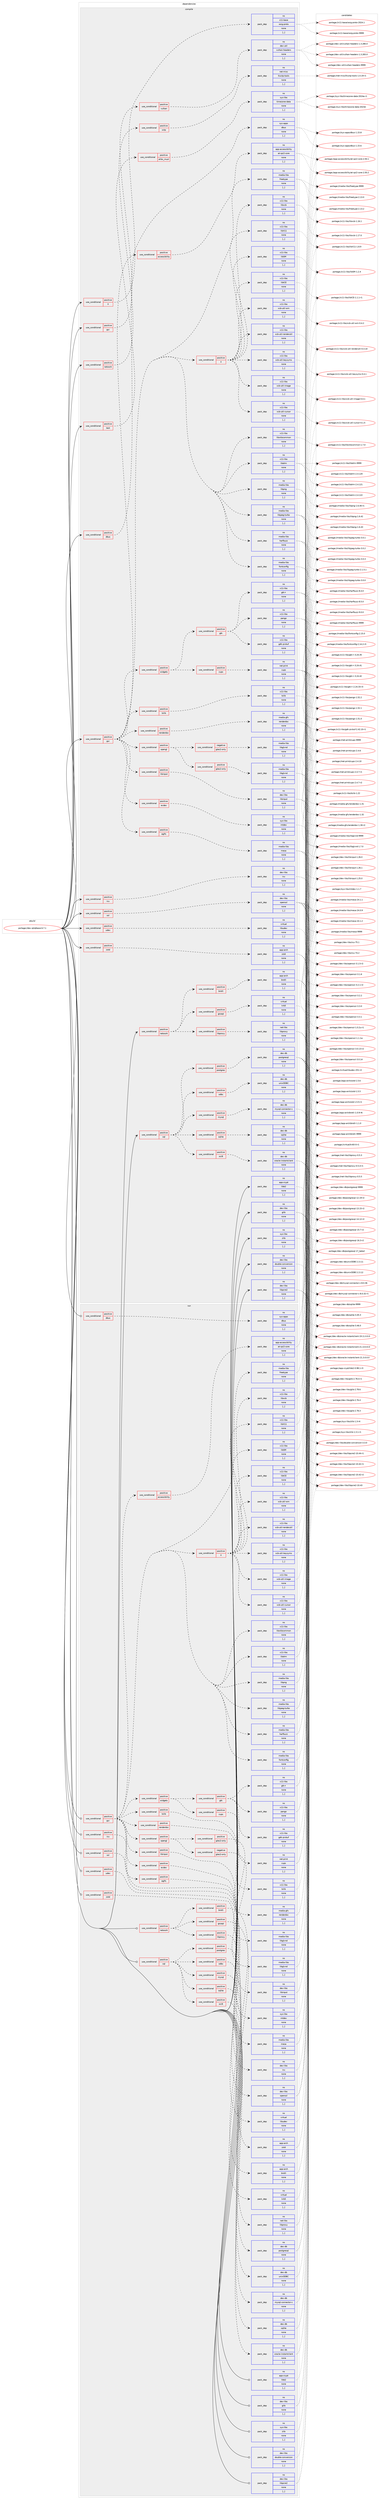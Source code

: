 digraph prolog {

# *************
# Graph options
# *************

newrank=true;
concentrate=true;
compound=true;
graph [rankdir=LR,fontname=Helvetica,fontsize=10,ranksep=1.5];#, ranksep=2.5, nodesep=0.2];
edge  [arrowhead=vee];
node  [fontname=Helvetica,fontsize=10];

# **********
# The ebuild
# **********

subgraph cluster_leftcol {
color=gray;
rank=same;
label=<<i>ebuild</i>>;
id [label="portage://dev-qt/qtbase-6.7.1", color=red, width=4, href="../dev-qt/qtbase-6.7.1.svg"];
}

# ****************
# The dependencies
# ****************

subgraph cluster_midcol {
color=gray;
label=<<i>dependencies</i>>;
subgraph cluster_compile {
fillcolor="#eeeeee";
style=filled;
label=<<i>compile</i>>;
subgraph cond40332 {
dependency164371 [label=<<TABLE BORDER="0" CELLBORDER="1" CELLSPACING="0" CELLPADDING="4"><TR><TD ROWSPAN="3" CELLPADDING="10">use_conditional</TD></TR><TR><TD>positive</TD></TR><TR><TD>X</TD></TR></TABLE>>, shape=none, color=red];
subgraph pack122799 {
dependency164372 [label=<<TABLE BORDER="0" CELLBORDER="1" CELLSPACING="0" CELLPADDING="4" WIDTH="220"><TR><TD ROWSPAN="6" CELLPADDING="30">pack_dep</TD></TR><TR><TD WIDTH="110">no</TD></TR><TR><TD>x11-base</TD></TR><TR><TD>xorg-proto</TD></TR><TR><TD>none</TD></TR><TR><TD>[,,]</TD></TR></TABLE>>, shape=none, color=blue];
}
dependency164371:e -> dependency164372:w [weight=20,style="dashed",arrowhead="vee"];
}
id:e -> dependency164371:w [weight=20,style="solid",arrowhead="vee"];
subgraph cond40333 {
dependency164373 [label=<<TABLE BORDER="0" CELLBORDER="1" CELLSPACING="0" CELLPADDING="4"><TR><TD ROWSPAN="3" CELLPADDING="10">use_conditional</TD></TR><TR><TD>positive</TD></TR><TR><TD>dbus</TD></TR></TABLE>>, shape=none, color=red];
subgraph pack122800 {
dependency164374 [label=<<TABLE BORDER="0" CELLBORDER="1" CELLSPACING="0" CELLPADDING="4" WIDTH="220"><TR><TD ROWSPAN="6" CELLPADDING="30">pack_dep</TD></TR><TR><TD WIDTH="110">no</TD></TR><TR><TD>sys-apps</TD></TR><TR><TD>dbus</TD></TR><TR><TD>none</TD></TR><TR><TD>[,,]</TD></TR></TABLE>>, shape=none, color=blue];
}
dependency164373:e -> dependency164374:w [weight=20,style="dashed",arrowhead="vee"];
}
id:e -> dependency164373:w [weight=20,style="solid",arrowhead="vee"];
subgraph cond40334 {
dependency164375 [label=<<TABLE BORDER="0" CELLBORDER="1" CELLSPACING="0" CELLPADDING="4"><TR><TD ROWSPAN="3" CELLPADDING="10">use_conditional</TD></TR><TR><TD>positive</TD></TR><TR><TD>gui</TD></TR></TABLE>>, shape=none, color=red];
subgraph cond40335 {
dependency164376 [label=<<TABLE BORDER="0" CELLBORDER="1" CELLSPACING="0" CELLPADDING="4"><TR><TD ROWSPAN="3" CELLPADDING="10">use_conditional</TD></TR><TR><TD>positive</TD></TR><TR><TD>vulkan</TD></TR></TABLE>>, shape=none, color=red];
subgraph pack122801 {
dependency164377 [label=<<TABLE BORDER="0" CELLBORDER="1" CELLSPACING="0" CELLPADDING="4" WIDTH="220"><TR><TD ROWSPAN="6" CELLPADDING="30">pack_dep</TD></TR><TR><TD WIDTH="110">no</TD></TR><TR><TD>dev-util</TD></TR><TR><TD>vulkan-headers</TD></TR><TR><TD>none</TD></TR><TR><TD>[,,]</TD></TR></TABLE>>, shape=none, color=blue];
}
dependency164376:e -> dependency164377:w [weight=20,style="dashed",arrowhead="vee"];
}
dependency164375:e -> dependency164376:w [weight=20,style="dashed",arrowhead="vee"];
}
id:e -> dependency164375:w [weight=20,style="solid",arrowhead="vee"];
subgraph cond40336 {
dependency164378 [label=<<TABLE BORDER="0" CELLBORDER="1" CELLSPACING="0" CELLPADDING="4"><TR><TD ROWSPAN="3" CELLPADDING="10">use_conditional</TD></TR><TR><TD>positive</TD></TR><TR><TD>gui</TD></TR></TABLE>>, shape=none, color=red];
subgraph pack122802 {
dependency164379 [label=<<TABLE BORDER="0" CELLBORDER="1" CELLSPACING="0" CELLPADDING="4" WIDTH="220"><TR><TD ROWSPAN="6" CELLPADDING="30">pack_dep</TD></TR><TR><TD WIDTH="110">no</TD></TR><TR><TD>media-libs</TD></TR><TR><TD>fontconfig</TD></TR><TR><TD>none</TD></TR><TR><TD>[,,]</TD></TR></TABLE>>, shape=none, color=blue];
}
dependency164378:e -> dependency164379:w [weight=20,style="dashed",arrowhead="vee"];
subgraph pack122803 {
dependency164380 [label=<<TABLE BORDER="0" CELLBORDER="1" CELLSPACING="0" CELLPADDING="4" WIDTH="220"><TR><TD ROWSPAN="6" CELLPADDING="30">pack_dep</TD></TR><TR><TD WIDTH="110">no</TD></TR><TR><TD>media-libs</TD></TR><TR><TD>freetype</TD></TR><TR><TD>none</TD></TR><TR><TD>[,,]</TD></TR></TABLE>>, shape=none, color=blue];
}
dependency164378:e -> dependency164380:w [weight=20,style="dashed",arrowhead="vee"];
subgraph pack122804 {
dependency164381 [label=<<TABLE BORDER="0" CELLBORDER="1" CELLSPACING="0" CELLPADDING="4" WIDTH="220"><TR><TD ROWSPAN="6" CELLPADDING="30">pack_dep</TD></TR><TR><TD WIDTH="110">no</TD></TR><TR><TD>media-libs</TD></TR><TR><TD>harfbuzz</TD></TR><TR><TD>none</TD></TR><TR><TD>[,,]</TD></TR></TABLE>>, shape=none, color=blue];
}
dependency164378:e -> dependency164381:w [weight=20,style="dashed",arrowhead="vee"];
subgraph pack122805 {
dependency164382 [label=<<TABLE BORDER="0" CELLBORDER="1" CELLSPACING="0" CELLPADDING="4" WIDTH="220"><TR><TD ROWSPAN="6" CELLPADDING="30">pack_dep</TD></TR><TR><TD WIDTH="110">no</TD></TR><TR><TD>media-libs</TD></TR><TR><TD>libjpeg-turbo</TD></TR><TR><TD>none</TD></TR><TR><TD>[,,]</TD></TR></TABLE>>, shape=none, color=blue];
}
dependency164378:e -> dependency164382:w [weight=20,style="dashed",arrowhead="vee"];
subgraph pack122806 {
dependency164383 [label=<<TABLE BORDER="0" CELLBORDER="1" CELLSPACING="0" CELLPADDING="4" WIDTH="220"><TR><TD ROWSPAN="6" CELLPADDING="30">pack_dep</TD></TR><TR><TD WIDTH="110">no</TD></TR><TR><TD>media-libs</TD></TR><TR><TD>libpng</TD></TR><TR><TD>none</TD></TR><TR><TD>[,,]</TD></TR></TABLE>>, shape=none, color=blue];
}
dependency164378:e -> dependency164383:w [weight=20,style="dashed",arrowhead="vee"];
subgraph pack122807 {
dependency164384 [label=<<TABLE BORDER="0" CELLBORDER="1" CELLSPACING="0" CELLPADDING="4" WIDTH="220"><TR><TD ROWSPAN="6" CELLPADDING="30">pack_dep</TD></TR><TR><TD WIDTH="110">no</TD></TR><TR><TD>x11-libs</TD></TR><TR><TD>libdrm</TD></TR><TR><TD>none</TD></TR><TR><TD>[,,]</TD></TR></TABLE>>, shape=none, color=blue];
}
dependency164378:e -> dependency164384:w [weight=20,style="dashed",arrowhead="vee"];
subgraph pack122808 {
dependency164385 [label=<<TABLE BORDER="0" CELLBORDER="1" CELLSPACING="0" CELLPADDING="4" WIDTH="220"><TR><TD ROWSPAN="6" CELLPADDING="30">pack_dep</TD></TR><TR><TD WIDTH="110">no</TD></TR><TR><TD>x11-libs</TD></TR><TR><TD>libxkbcommon</TD></TR><TR><TD>none</TD></TR><TR><TD>[,,]</TD></TR></TABLE>>, shape=none, color=blue];
}
dependency164378:e -> dependency164385:w [weight=20,style="dashed",arrowhead="vee"];
subgraph cond40337 {
dependency164386 [label=<<TABLE BORDER="0" CELLBORDER="1" CELLSPACING="0" CELLPADDING="4"><TR><TD ROWSPAN="3" CELLPADDING="10">use_conditional</TD></TR><TR><TD>positive</TD></TR><TR><TD>X</TD></TR></TABLE>>, shape=none, color=red];
subgraph pack122809 {
dependency164387 [label=<<TABLE BORDER="0" CELLBORDER="1" CELLSPACING="0" CELLPADDING="4" WIDTH="220"><TR><TD ROWSPAN="6" CELLPADDING="30">pack_dep</TD></TR><TR><TD WIDTH="110">no</TD></TR><TR><TD>x11-libs</TD></TR><TR><TD>libICE</TD></TR><TR><TD>none</TD></TR><TR><TD>[,,]</TD></TR></TABLE>>, shape=none, color=blue];
}
dependency164386:e -> dependency164387:w [weight=20,style="dashed",arrowhead="vee"];
subgraph pack122810 {
dependency164388 [label=<<TABLE BORDER="0" CELLBORDER="1" CELLSPACING="0" CELLPADDING="4" WIDTH="220"><TR><TD ROWSPAN="6" CELLPADDING="30">pack_dep</TD></TR><TR><TD WIDTH="110">no</TD></TR><TR><TD>x11-libs</TD></TR><TR><TD>libSM</TD></TR><TR><TD>none</TD></TR><TR><TD>[,,]</TD></TR></TABLE>>, shape=none, color=blue];
}
dependency164386:e -> dependency164388:w [weight=20,style="dashed",arrowhead="vee"];
subgraph pack122811 {
dependency164389 [label=<<TABLE BORDER="0" CELLBORDER="1" CELLSPACING="0" CELLPADDING="4" WIDTH="220"><TR><TD ROWSPAN="6" CELLPADDING="30">pack_dep</TD></TR><TR><TD WIDTH="110">no</TD></TR><TR><TD>x11-libs</TD></TR><TR><TD>libX11</TD></TR><TR><TD>none</TD></TR><TR><TD>[,,]</TD></TR></TABLE>>, shape=none, color=blue];
}
dependency164386:e -> dependency164389:w [weight=20,style="dashed",arrowhead="vee"];
subgraph pack122812 {
dependency164390 [label=<<TABLE BORDER="0" CELLBORDER="1" CELLSPACING="0" CELLPADDING="4" WIDTH="220"><TR><TD ROWSPAN="6" CELLPADDING="30">pack_dep</TD></TR><TR><TD WIDTH="110">no</TD></TR><TR><TD>x11-libs</TD></TR><TR><TD>libxcb</TD></TR><TR><TD>none</TD></TR><TR><TD>[,,]</TD></TR></TABLE>>, shape=none, color=blue];
}
dependency164386:e -> dependency164390:w [weight=20,style="dashed",arrowhead="vee"];
subgraph pack122813 {
dependency164391 [label=<<TABLE BORDER="0" CELLBORDER="1" CELLSPACING="0" CELLPADDING="4" WIDTH="220"><TR><TD ROWSPAN="6" CELLPADDING="30">pack_dep</TD></TR><TR><TD WIDTH="110">no</TD></TR><TR><TD>x11-libs</TD></TR><TR><TD>xcb-util-cursor</TD></TR><TR><TD>none</TD></TR><TR><TD>[,,]</TD></TR></TABLE>>, shape=none, color=blue];
}
dependency164386:e -> dependency164391:w [weight=20,style="dashed",arrowhead="vee"];
subgraph pack122814 {
dependency164392 [label=<<TABLE BORDER="0" CELLBORDER="1" CELLSPACING="0" CELLPADDING="4" WIDTH="220"><TR><TD ROWSPAN="6" CELLPADDING="30">pack_dep</TD></TR><TR><TD WIDTH="110">no</TD></TR><TR><TD>x11-libs</TD></TR><TR><TD>xcb-util-image</TD></TR><TR><TD>none</TD></TR><TR><TD>[,,]</TD></TR></TABLE>>, shape=none, color=blue];
}
dependency164386:e -> dependency164392:w [weight=20,style="dashed",arrowhead="vee"];
subgraph pack122815 {
dependency164393 [label=<<TABLE BORDER="0" CELLBORDER="1" CELLSPACING="0" CELLPADDING="4" WIDTH="220"><TR><TD ROWSPAN="6" CELLPADDING="30">pack_dep</TD></TR><TR><TD WIDTH="110">no</TD></TR><TR><TD>x11-libs</TD></TR><TR><TD>xcb-util-keysyms</TD></TR><TR><TD>none</TD></TR><TR><TD>[,,]</TD></TR></TABLE>>, shape=none, color=blue];
}
dependency164386:e -> dependency164393:w [weight=20,style="dashed",arrowhead="vee"];
subgraph pack122816 {
dependency164394 [label=<<TABLE BORDER="0" CELLBORDER="1" CELLSPACING="0" CELLPADDING="4" WIDTH="220"><TR><TD ROWSPAN="6" CELLPADDING="30">pack_dep</TD></TR><TR><TD WIDTH="110">no</TD></TR><TR><TD>x11-libs</TD></TR><TR><TD>xcb-util-renderutil</TD></TR><TR><TD>none</TD></TR><TR><TD>[,,]</TD></TR></TABLE>>, shape=none, color=blue];
}
dependency164386:e -> dependency164394:w [weight=20,style="dashed",arrowhead="vee"];
subgraph pack122817 {
dependency164395 [label=<<TABLE BORDER="0" CELLBORDER="1" CELLSPACING="0" CELLPADDING="4" WIDTH="220"><TR><TD ROWSPAN="6" CELLPADDING="30">pack_dep</TD></TR><TR><TD WIDTH="110">no</TD></TR><TR><TD>x11-libs</TD></TR><TR><TD>xcb-util-wm</TD></TR><TR><TD>none</TD></TR><TR><TD>[,,]</TD></TR></TABLE>>, shape=none, color=blue];
}
dependency164386:e -> dependency164395:w [weight=20,style="dashed",arrowhead="vee"];
}
dependency164378:e -> dependency164386:w [weight=20,style="dashed",arrowhead="vee"];
subgraph cond40338 {
dependency164396 [label=<<TABLE BORDER="0" CELLBORDER="1" CELLSPACING="0" CELLPADDING="4"><TR><TD ROWSPAN="3" CELLPADDING="10">use_conditional</TD></TR><TR><TD>positive</TD></TR><TR><TD>accessibility</TD></TR></TABLE>>, shape=none, color=red];
subgraph pack122818 {
dependency164397 [label=<<TABLE BORDER="0" CELLBORDER="1" CELLSPACING="0" CELLPADDING="4" WIDTH="220"><TR><TD ROWSPAN="6" CELLPADDING="30">pack_dep</TD></TR><TR><TD WIDTH="110">no</TD></TR><TR><TD>app-accessibility</TD></TR><TR><TD>at-spi2-core</TD></TR><TR><TD>none</TD></TR><TR><TD>[,,]</TD></TR></TABLE>>, shape=none, color=blue];
}
dependency164396:e -> dependency164397:w [weight=20,style="dashed",arrowhead="vee"];
}
dependency164378:e -> dependency164396:w [weight=20,style="dashed",arrowhead="vee"];
subgraph cond40339 {
dependency164398 [label=<<TABLE BORDER="0" CELLBORDER="1" CELLSPACING="0" CELLPADDING="4"><TR><TD ROWSPAN="3" CELLPADDING="10">use_conditional</TD></TR><TR><TD>positive</TD></TR><TR><TD>eglfs</TD></TR></TABLE>>, shape=none, color=red];
subgraph pack122819 {
dependency164399 [label=<<TABLE BORDER="0" CELLBORDER="1" CELLSPACING="0" CELLPADDING="4" WIDTH="220"><TR><TD ROWSPAN="6" CELLPADDING="30">pack_dep</TD></TR><TR><TD WIDTH="110">no</TD></TR><TR><TD>media-libs</TD></TR><TR><TD>mesa</TD></TR><TR><TD>none</TD></TR><TR><TD>[,,]</TD></TR></TABLE>>, shape=none, color=blue];
}
dependency164398:e -> dependency164399:w [weight=20,style="dashed",arrowhead="vee"];
}
dependency164378:e -> dependency164398:w [weight=20,style="dashed",arrowhead="vee"];
subgraph cond40340 {
dependency164400 [label=<<TABLE BORDER="0" CELLBORDER="1" CELLSPACING="0" CELLPADDING="4"><TR><TD ROWSPAN="3" CELLPADDING="10">use_conditional</TD></TR><TR><TD>positive</TD></TR><TR><TD>evdev</TD></TR></TABLE>>, shape=none, color=red];
subgraph pack122820 {
dependency164401 [label=<<TABLE BORDER="0" CELLBORDER="1" CELLSPACING="0" CELLPADDING="4" WIDTH="220"><TR><TD ROWSPAN="6" CELLPADDING="30">pack_dep</TD></TR><TR><TD WIDTH="110">no</TD></TR><TR><TD>sys-libs</TD></TR><TR><TD>mtdev</TD></TR><TR><TD>none</TD></TR><TR><TD>[,,]</TD></TR></TABLE>>, shape=none, color=blue];
}
dependency164400:e -> dependency164401:w [weight=20,style="dashed",arrowhead="vee"];
}
dependency164378:e -> dependency164400:w [weight=20,style="dashed",arrowhead="vee"];
subgraph cond40341 {
dependency164402 [label=<<TABLE BORDER="0" CELLBORDER="1" CELLSPACING="0" CELLPADDING="4"><TR><TD ROWSPAN="3" CELLPADDING="10">use_conditional</TD></TR><TR><TD>positive</TD></TR><TR><TD>libinput</TD></TR></TABLE>>, shape=none, color=red];
subgraph pack122821 {
dependency164403 [label=<<TABLE BORDER="0" CELLBORDER="1" CELLSPACING="0" CELLPADDING="4" WIDTH="220"><TR><TD ROWSPAN="6" CELLPADDING="30">pack_dep</TD></TR><TR><TD WIDTH="110">no</TD></TR><TR><TD>dev-libs</TD></TR><TR><TD>libinput</TD></TR><TR><TD>none</TD></TR><TR><TD>[,,]</TD></TR></TABLE>>, shape=none, color=blue];
}
dependency164402:e -> dependency164403:w [weight=20,style="dashed",arrowhead="vee"];
}
dependency164378:e -> dependency164402:w [weight=20,style="dashed",arrowhead="vee"];
subgraph cond40342 {
dependency164404 [label=<<TABLE BORDER="0" CELLBORDER="1" CELLSPACING="0" CELLPADDING="4"><TR><TD ROWSPAN="3" CELLPADDING="10">use_conditional</TD></TR><TR><TD>positive</TD></TR><TR><TD>opengl</TD></TR></TABLE>>, shape=none, color=red];
subgraph cond40343 {
dependency164405 [label=<<TABLE BORDER="0" CELLBORDER="1" CELLSPACING="0" CELLPADDING="4"><TR><TD ROWSPAN="3" CELLPADDING="10">use_conditional</TD></TR><TR><TD>positive</TD></TR><TR><TD>gles2-only</TD></TR></TABLE>>, shape=none, color=red];
subgraph pack122822 {
dependency164406 [label=<<TABLE BORDER="0" CELLBORDER="1" CELLSPACING="0" CELLPADDING="4" WIDTH="220"><TR><TD ROWSPAN="6" CELLPADDING="30">pack_dep</TD></TR><TR><TD WIDTH="110">no</TD></TR><TR><TD>media-libs</TD></TR><TR><TD>libglvnd</TD></TR><TR><TD>none</TD></TR><TR><TD>[,,]</TD></TR></TABLE>>, shape=none, color=blue];
}
dependency164405:e -> dependency164406:w [weight=20,style="dashed",arrowhead="vee"];
}
dependency164404:e -> dependency164405:w [weight=20,style="dashed",arrowhead="vee"];
subgraph cond40344 {
dependency164407 [label=<<TABLE BORDER="0" CELLBORDER="1" CELLSPACING="0" CELLPADDING="4"><TR><TD ROWSPAN="3" CELLPADDING="10">use_conditional</TD></TR><TR><TD>negative</TD></TR><TR><TD>gles2-only</TD></TR></TABLE>>, shape=none, color=red];
subgraph pack122823 {
dependency164408 [label=<<TABLE BORDER="0" CELLBORDER="1" CELLSPACING="0" CELLPADDING="4" WIDTH="220"><TR><TD ROWSPAN="6" CELLPADDING="30">pack_dep</TD></TR><TR><TD WIDTH="110">no</TD></TR><TR><TD>media-libs</TD></TR><TR><TD>libglvnd</TD></TR><TR><TD>none</TD></TR><TR><TD>[,,]</TD></TR></TABLE>>, shape=none, color=blue];
}
dependency164407:e -> dependency164408:w [weight=20,style="dashed",arrowhead="vee"];
}
dependency164404:e -> dependency164407:w [weight=20,style="dashed",arrowhead="vee"];
}
dependency164378:e -> dependency164404:w [weight=20,style="dashed",arrowhead="vee"];
subgraph cond40345 {
dependency164409 [label=<<TABLE BORDER="0" CELLBORDER="1" CELLSPACING="0" CELLPADDING="4"><TR><TD ROWSPAN="3" CELLPADDING="10">use_conditional</TD></TR><TR><TD>positive</TD></TR><TR><TD>renderdoc</TD></TR></TABLE>>, shape=none, color=red];
subgraph pack122824 {
dependency164410 [label=<<TABLE BORDER="0" CELLBORDER="1" CELLSPACING="0" CELLPADDING="4" WIDTH="220"><TR><TD ROWSPAN="6" CELLPADDING="30">pack_dep</TD></TR><TR><TD WIDTH="110">no</TD></TR><TR><TD>media-gfx</TD></TR><TR><TD>renderdoc</TD></TR><TR><TD>none</TD></TR><TR><TD>[,,]</TD></TR></TABLE>>, shape=none, color=blue];
}
dependency164409:e -> dependency164410:w [weight=20,style="dashed",arrowhead="vee"];
}
dependency164378:e -> dependency164409:w [weight=20,style="dashed",arrowhead="vee"];
subgraph cond40346 {
dependency164411 [label=<<TABLE BORDER="0" CELLBORDER="1" CELLSPACING="0" CELLPADDING="4"><TR><TD ROWSPAN="3" CELLPADDING="10">use_conditional</TD></TR><TR><TD>positive</TD></TR><TR><TD>tslib</TD></TR></TABLE>>, shape=none, color=red];
subgraph pack122825 {
dependency164412 [label=<<TABLE BORDER="0" CELLBORDER="1" CELLSPACING="0" CELLPADDING="4" WIDTH="220"><TR><TD ROWSPAN="6" CELLPADDING="30">pack_dep</TD></TR><TR><TD WIDTH="110">no</TD></TR><TR><TD>x11-libs</TD></TR><TR><TD>tslib</TD></TR><TR><TD>none</TD></TR><TR><TD>[,,]</TD></TR></TABLE>>, shape=none, color=blue];
}
dependency164411:e -> dependency164412:w [weight=20,style="dashed",arrowhead="vee"];
}
dependency164378:e -> dependency164411:w [weight=20,style="dashed",arrowhead="vee"];
subgraph cond40347 {
dependency164413 [label=<<TABLE BORDER="0" CELLBORDER="1" CELLSPACING="0" CELLPADDING="4"><TR><TD ROWSPAN="3" CELLPADDING="10">use_conditional</TD></TR><TR><TD>positive</TD></TR><TR><TD>widgets</TD></TR></TABLE>>, shape=none, color=red];
subgraph cond40348 {
dependency164414 [label=<<TABLE BORDER="0" CELLBORDER="1" CELLSPACING="0" CELLPADDING="4"><TR><TD ROWSPAN="3" CELLPADDING="10">use_conditional</TD></TR><TR><TD>positive</TD></TR><TR><TD>cups</TD></TR></TABLE>>, shape=none, color=red];
subgraph pack122826 {
dependency164415 [label=<<TABLE BORDER="0" CELLBORDER="1" CELLSPACING="0" CELLPADDING="4" WIDTH="220"><TR><TD ROWSPAN="6" CELLPADDING="30">pack_dep</TD></TR><TR><TD WIDTH="110">no</TD></TR><TR><TD>net-print</TD></TR><TR><TD>cups</TD></TR><TR><TD>none</TD></TR><TR><TD>[,,]</TD></TR></TABLE>>, shape=none, color=blue];
}
dependency164414:e -> dependency164415:w [weight=20,style="dashed",arrowhead="vee"];
}
dependency164413:e -> dependency164414:w [weight=20,style="dashed",arrowhead="vee"];
subgraph cond40349 {
dependency164416 [label=<<TABLE BORDER="0" CELLBORDER="1" CELLSPACING="0" CELLPADDING="4"><TR><TD ROWSPAN="3" CELLPADDING="10">use_conditional</TD></TR><TR><TD>positive</TD></TR><TR><TD>gtk</TD></TR></TABLE>>, shape=none, color=red];
subgraph pack122827 {
dependency164417 [label=<<TABLE BORDER="0" CELLBORDER="1" CELLSPACING="0" CELLPADDING="4" WIDTH="220"><TR><TD ROWSPAN="6" CELLPADDING="30">pack_dep</TD></TR><TR><TD WIDTH="110">no</TD></TR><TR><TD>x11-libs</TD></TR><TR><TD>gdk-pixbuf</TD></TR><TR><TD>none</TD></TR><TR><TD>[,,]</TD></TR></TABLE>>, shape=none, color=blue];
}
dependency164416:e -> dependency164417:w [weight=20,style="dashed",arrowhead="vee"];
subgraph pack122828 {
dependency164418 [label=<<TABLE BORDER="0" CELLBORDER="1" CELLSPACING="0" CELLPADDING="4" WIDTH="220"><TR><TD ROWSPAN="6" CELLPADDING="30">pack_dep</TD></TR><TR><TD WIDTH="110">no</TD></TR><TR><TD>x11-libs</TD></TR><TR><TD>gtk+</TD></TR><TR><TD>none</TD></TR><TR><TD>[,,]</TD></TR></TABLE>>, shape=none, color=blue];
}
dependency164416:e -> dependency164418:w [weight=20,style="dashed",arrowhead="vee"];
subgraph pack122829 {
dependency164419 [label=<<TABLE BORDER="0" CELLBORDER="1" CELLSPACING="0" CELLPADDING="4" WIDTH="220"><TR><TD ROWSPAN="6" CELLPADDING="30">pack_dep</TD></TR><TR><TD WIDTH="110">no</TD></TR><TR><TD>x11-libs</TD></TR><TR><TD>pango</TD></TR><TR><TD>none</TD></TR><TR><TD>[,,]</TD></TR></TABLE>>, shape=none, color=blue];
}
dependency164416:e -> dependency164419:w [weight=20,style="dashed",arrowhead="vee"];
}
dependency164413:e -> dependency164416:w [weight=20,style="dashed",arrowhead="vee"];
}
dependency164378:e -> dependency164413:w [weight=20,style="dashed",arrowhead="vee"];
}
id:e -> dependency164378:w [weight=20,style="solid",arrowhead="vee"];
subgraph cond40350 {
dependency164420 [label=<<TABLE BORDER="0" CELLBORDER="1" CELLSPACING="0" CELLPADDING="4"><TR><TD ROWSPAN="3" CELLPADDING="10">use_conditional</TD></TR><TR><TD>positive</TD></TR><TR><TD>icu</TD></TR></TABLE>>, shape=none, color=red];
subgraph pack122830 {
dependency164421 [label=<<TABLE BORDER="0" CELLBORDER="1" CELLSPACING="0" CELLPADDING="4" WIDTH="220"><TR><TD ROWSPAN="6" CELLPADDING="30">pack_dep</TD></TR><TR><TD WIDTH="110">no</TD></TR><TR><TD>dev-libs</TD></TR><TR><TD>icu</TD></TR><TR><TD>none</TD></TR><TR><TD>[,,]</TD></TR></TABLE>>, shape=none, color=blue];
}
dependency164420:e -> dependency164421:w [weight=20,style="dashed",arrowhead="vee"];
}
id:e -> dependency164420:w [weight=20,style="solid",arrowhead="vee"];
subgraph cond40351 {
dependency164422 [label=<<TABLE BORDER="0" CELLBORDER="1" CELLSPACING="0" CELLPADDING="4"><TR><TD ROWSPAN="3" CELLPADDING="10">use_conditional</TD></TR><TR><TD>positive</TD></TR><TR><TD>network</TD></TR></TABLE>>, shape=none, color=red];
subgraph cond40352 {
dependency164423 [label=<<TABLE BORDER="0" CELLBORDER="1" CELLSPACING="0" CELLPADDING="4"><TR><TD ROWSPAN="3" CELLPADDING="10">use_conditional</TD></TR><TR><TD>positive</TD></TR><TR><TD>brotli</TD></TR></TABLE>>, shape=none, color=red];
subgraph pack122831 {
dependency164424 [label=<<TABLE BORDER="0" CELLBORDER="1" CELLSPACING="0" CELLPADDING="4" WIDTH="220"><TR><TD ROWSPAN="6" CELLPADDING="30">pack_dep</TD></TR><TR><TD WIDTH="110">no</TD></TR><TR><TD>app-arch</TD></TR><TR><TD>brotli</TD></TR><TR><TD>none</TD></TR><TR><TD>[,,]</TD></TR></TABLE>>, shape=none, color=blue];
}
dependency164423:e -> dependency164424:w [weight=20,style="dashed",arrowhead="vee"];
}
dependency164422:e -> dependency164423:w [weight=20,style="dashed",arrowhead="vee"];
subgraph cond40353 {
dependency164425 [label=<<TABLE BORDER="0" CELLBORDER="1" CELLSPACING="0" CELLPADDING="4"><TR><TD ROWSPAN="3" CELLPADDING="10">use_conditional</TD></TR><TR><TD>positive</TD></TR><TR><TD>gssapi</TD></TR></TABLE>>, shape=none, color=red];
subgraph pack122832 {
dependency164426 [label=<<TABLE BORDER="0" CELLBORDER="1" CELLSPACING="0" CELLPADDING="4" WIDTH="220"><TR><TD ROWSPAN="6" CELLPADDING="30">pack_dep</TD></TR><TR><TD WIDTH="110">no</TD></TR><TR><TD>virtual</TD></TR><TR><TD>krb5</TD></TR><TR><TD>none</TD></TR><TR><TD>[,,]</TD></TR></TABLE>>, shape=none, color=blue];
}
dependency164425:e -> dependency164426:w [weight=20,style="dashed",arrowhead="vee"];
}
dependency164422:e -> dependency164425:w [weight=20,style="dashed",arrowhead="vee"];
subgraph cond40354 {
dependency164427 [label=<<TABLE BORDER="0" CELLBORDER="1" CELLSPACING="0" CELLPADDING="4"><TR><TD ROWSPAN="3" CELLPADDING="10">use_conditional</TD></TR><TR><TD>positive</TD></TR><TR><TD>libproxy</TD></TR></TABLE>>, shape=none, color=red];
subgraph pack122833 {
dependency164428 [label=<<TABLE BORDER="0" CELLBORDER="1" CELLSPACING="0" CELLPADDING="4" WIDTH="220"><TR><TD ROWSPAN="6" CELLPADDING="30">pack_dep</TD></TR><TR><TD WIDTH="110">no</TD></TR><TR><TD>net-libs</TD></TR><TR><TD>libproxy</TD></TR><TR><TD>none</TD></TR><TR><TD>[,,]</TD></TR></TABLE>>, shape=none, color=blue];
}
dependency164427:e -> dependency164428:w [weight=20,style="dashed",arrowhead="vee"];
}
dependency164422:e -> dependency164427:w [weight=20,style="dashed",arrowhead="vee"];
}
id:e -> dependency164422:w [weight=20,style="solid",arrowhead="vee"];
subgraph cond40355 {
dependency164429 [label=<<TABLE BORDER="0" CELLBORDER="1" CELLSPACING="0" CELLPADDING="4"><TR><TD ROWSPAN="3" CELLPADDING="10">use_conditional</TD></TR><TR><TD>positive</TD></TR><TR><TD>network</TD></TR></TABLE>>, shape=none, color=red];
subgraph cond40356 {
dependency164430 [label=<<TABLE BORDER="0" CELLBORDER="1" CELLSPACING="0" CELLPADDING="4"><TR><TD ROWSPAN="3" CELLPADDING="10">use_conditional</TD></TR><TR><TD>positive</TD></TR><TR><TD>sctp</TD></TR></TABLE>>, shape=none, color=red];
subgraph pack122834 {
dependency164431 [label=<<TABLE BORDER="0" CELLBORDER="1" CELLSPACING="0" CELLPADDING="4" WIDTH="220"><TR><TD ROWSPAN="6" CELLPADDING="30">pack_dep</TD></TR><TR><TD WIDTH="110">no</TD></TR><TR><TD>net-misc</TD></TR><TR><TD>lksctp-tools</TD></TR><TR><TD>none</TD></TR><TR><TD>[,,]</TD></TR></TABLE>>, shape=none, color=blue];
}
dependency164430:e -> dependency164431:w [weight=20,style="dashed",arrowhead="vee"];
}
dependency164429:e -> dependency164430:w [weight=20,style="dashed",arrowhead="vee"];
}
id:e -> dependency164429:w [weight=20,style="solid",arrowhead="vee"];
subgraph cond40357 {
dependency164432 [label=<<TABLE BORDER="0" CELLBORDER="1" CELLSPACING="0" CELLPADDING="4"><TR><TD ROWSPAN="3" CELLPADDING="10">use_conditional</TD></TR><TR><TD>positive</TD></TR><TR><TD>sql</TD></TR></TABLE>>, shape=none, color=red];
subgraph cond40358 {
dependency164433 [label=<<TABLE BORDER="0" CELLBORDER="1" CELLSPACING="0" CELLPADDING="4"><TR><TD ROWSPAN="3" CELLPADDING="10">use_conditional</TD></TR><TR><TD>positive</TD></TR><TR><TD>mysql</TD></TR></TABLE>>, shape=none, color=red];
subgraph pack122835 {
dependency164434 [label=<<TABLE BORDER="0" CELLBORDER="1" CELLSPACING="0" CELLPADDING="4" WIDTH="220"><TR><TD ROWSPAN="6" CELLPADDING="30">pack_dep</TD></TR><TR><TD WIDTH="110">no</TD></TR><TR><TD>dev-db</TD></TR><TR><TD>mysql-connector-c</TD></TR><TR><TD>none</TD></TR><TR><TD>[,,]</TD></TR></TABLE>>, shape=none, color=blue];
}
dependency164433:e -> dependency164434:w [weight=20,style="dashed",arrowhead="vee"];
}
dependency164432:e -> dependency164433:w [weight=20,style="dashed",arrowhead="vee"];
subgraph cond40359 {
dependency164435 [label=<<TABLE BORDER="0" CELLBORDER="1" CELLSPACING="0" CELLPADDING="4"><TR><TD ROWSPAN="3" CELLPADDING="10">use_conditional</TD></TR><TR><TD>positive</TD></TR><TR><TD>oci8</TD></TR></TABLE>>, shape=none, color=red];
subgraph pack122836 {
dependency164436 [label=<<TABLE BORDER="0" CELLBORDER="1" CELLSPACING="0" CELLPADDING="4" WIDTH="220"><TR><TD ROWSPAN="6" CELLPADDING="30">pack_dep</TD></TR><TR><TD WIDTH="110">no</TD></TR><TR><TD>dev-db</TD></TR><TR><TD>oracle-instantclient</TD></TR><TR><TD>none</TD></TR><TR><TD>[,,]</TD></TR></TABLE>>, shape=none, color=blue];
}
dependency164435:e -> dependency164436:w [weight=20,style="dashed",arrowhead="vee"];
}
dependency164432:e -> dependency164435:w [weight=20,style="dashed",arrowhead="vee"];
subgraph cond40360 {
dependency164437 [label=<<TABLE BORDER="0" CELLBORDER="1" CELLSPACING="0" CELLPADDING="4"><TR><TD ROWSPAN="3" CELLPADDING="10">use_conditional</TD></TR><TR><TD>positive</TD></TR><TR><TD>odbc</TD></TR></TABLE>>, shape=none, color=red];
subgraph pack122837 {
dependency164438 [label=<<TABLE BORDER="0" CELLBORDER="1" CELLSPACING="0" CELLPADDING="4" WIDTH="220"><TR><TD ROWSPAN="6" CELLPADDING="30">pack_dep</TD></TR><TR><TD WIDTH="110">no</TD></TR><TR><TD>dev-db</TD></TR><TR><TD>unixODBC</TD></TR><TR><TD>none</TD></TR><TR><TD>[,,]</TD></TR></TABLE>>, shape=none, color=blue];
}
dependency164437:e -> dependency164438:w [weight=20,style="dashed",arrowhead="vee"];
}
dependency164432:e -> dependency164437:w [weight=20,style="dashed",arrowhead="vee"];
subgraph cond40361 {
dependency164439 [label=<<TABLE BORDER="0" CELLBORDER="1" CELLSPACING="0" CELLPADDING="4"><TR><TD ROWSPAN="3" CELLPADDING="10">use_conditional</TD></TR><TR><TD>positive</TD></TR><TR><TD>postgres</TD></TR></TABLE>>, shape=none, color=red];
subgraph pack122838 {
dependency164440 [label=<<TABLE BORDER="0" CELLBORDER="1" CELLSPACING="0" CELLPADDING="4" WIDTH="220"><TR><TD ROWSPAN="6" CELLPADDING="30">pack_dep</TD></TR><TR><TD WIDTH="110">no</TD></TR><TR><TD>dev-db</TD></TR><TR><TD>postgresql</TD></TR><TR><TD>none</TD></TR><TR><TD>[,,]</TD></TR></TABLE>>, shape=none, color=blue];
}
dependency164439:e -> dependency164440:w [weight=20,style="dashed",arrowhead="vee"];
}
dependency164432:e -> dependency164439:w [weight=20,style="dashed",arrowhead="vee"];
subgraph cond40362 {
dependency164441 [label=<<TABLE BORDER="0" CELLBORDER="1" CELLSPACING="0" CELLPADDING="4"><TR><TD ROWSPAN="3" CELLPADDING="10">use_conditional</TD></TR><TR><TD>positive</TD></TR><TR><TD>sqlite</TD></TR></TABLE>>, shape=none, color=red];
subgraph pack122839 {
dependency164442 [label=<<TABLE BORDER="0" CELLBORDER="1" CELLSPACING="0" CELLPADDING="4" WIDTH="220"><TR><TD ROWSPAN="6" CELLPADDING="30">pack_dep</TD></TR><TR><TD WIDTH="110">no</TD></TR><TR><TD>dev-db</TD></TR><TR><TD>sqlite</TD></TR><TR><TD>none</TD></TR><TR><TD>[,,]</TD></TR></TABLE>>, shape=none, color=blue];
}
dependency164441:e -> dependency164442:w [weight=20,style="dashed",arrowhead="vee"];
}
dependency164432:e -> dependency164441:w [weight=20,style="dashed",arrowhead="vee"];
}
id:e -> dependency164432:w [weight=20,style="solid",arrowhead="vee"];
subgraph cond40363 {
dependency164443 [label=<<TABLE BORDER="0" CELLBORDER="1" CELLSPACING="0" CELLPADDING="4"><TR><TD ROWSPAN="3" CELLPADDING="10">use_conditional</TD></TR><TR><TD>positive</TD></TR><TR><TD>ssl</TD></TR></TABLE>>, shape=none, color=red];
subgraph pack122840 {
dependency164444 [label=<<TABLE BORDER="0" CELLBORDER="1" CELLSPACING="0" CELLPADDING="4" WIDTH="220"><TR><TD ROWSPAN="6" CELLPADDING="30">pack_dep</TD></TR><TR><TD WIDTH="110">no</TD></TR><TR><TD>dev-libs</TD></TR><TR><TD>openssl</TD></TR><TR><TD>none</TD></TR><TR><TD>[,,]</TD></TR></TABLE>>, shape=none, color=blue];
}
dependency164443:e -> dependency164444:w [weight=20,style="dashed",arrowhead="vee"];
}
id:e -> dependency164443:w [weight=20,style="solid",arrowhead="vee"];
subgraph cond40364 {
dependency164445 [label=<<TABLE BORDER="0" CELLBORDER="1" CELLSPACING="0" CELLPADDING="4"><TR><TD ROWSPAN="3" CELLPADDING="10">use_conditional</TD></TR><TR><TD>positive</TD></TR><TR><TD>test</TD></TR></TABLE>>, shape=none, color=red];
subgraph cond40365 {
dependency164446 [label=<<TABLE BORDER="0" CELLBORDER="1" CELLSPACING="0" CELLPADDING="4"><TR><TD ROWSPAN="3" CELLPADDING="10">use_conditional</TD></TR><TR><TD>positive</TD></TR><TR><TD>elibc_musl</TD></TR></TABLE>>, shape=none, color=red];
subgraph pack122841 {
dependency164447 [label=<<TABLE BORDER="0" CELLBORDER="1" CELLSPACING="0" CELLPADDING="4" WIDTH="220"><TR><TD ROWSPAN="6" CELLPADDING="30">pack_dep</TD></TR><TR><TD WIDTH="110">no</TD></TR><TR><TD>sys-libs</TD></TR><TR><TD>timezone-data</TD></TR><TR><TD>none</TD></TR><TR><TD>[,,]</TD></TR></TABLE>>, shape=none, color=blue];
}
dependency164446:e -> dependency164447:w [weight=20,style="dashed",arrowhead="vee"];
}
dependency164445:e -> dependency164446:w [weight=20,style="dashed",arrowhead="vee"];
}
id:e -> dependency164445:w [weight=20,style="solid",arrowhead="vee"];
subgraph cond40366 {
dependency164448 [label=<<TABLE BORDER="0" CELLBORDER="1" CELLSPACING="0" CELLPADDING="4"><TR><TD ROWSPAN="3" CELLPADDING="10">use_conditional</TD></TR><TR><TD>positive</TD></TR><TR><TD>udev</TD></TR></TABLE>>, shape=none, color=red];
subgraph pack122842 {
dependency164449 [label=<<TABLE BORDER="0" CELLBORDER="1" CELLSPACING="0" CELLPADDING="4" WIDTH="220"><TR><TD ROWSPAN="6" CELLPADDING="30">pack_dep</TD></TR><TR><TD WIDTH="110">no</TD></TR><TR><TD>virtual</TD></TR><TR><TD>libudev</TD></TR><TR><TD>none</TD></TR><TR><TD>[,,]</TD></TR></TABLE>>, shape=none, color=blue];
}
dependency164448:e -> dependency164449:w [weight=20,style="dashed",arrowhead="vee"];
}
id:e -> dependency164448:w [weight=20,style="solid",arrowhead="vee"];
subgraph cond40367 {
dependency164450 [label=<<TABLE BORDER="0" CELLBORDER="1" CELLSPACING="0" CELLPADDING="4"><TR><TD ROWSPAN="3" CELLPADDING="10">use_conditional</TD></TR><TR><TD>positive</TD></TR><TR><TD>zstd</TD></TR></TABLE>>, shape=none, color=red];
subgraph pack122843 {
dependency164451 [label=<<TABLE BORDER="0" CELLBORDER="1" CELLSPACING="0" CELLPADDING="4" WIDTH="220"><TR><TD ROWSPAN="6" CELLPADDING="30">pack_dep</TD></TR><TR><TD WIDTH="110">no</TD></TR><TR><TD>app-arch</TD></TR><TR><TD>zstd</TD></TR><TR><TD>none</TD></TR><TR><TD>[,,]</TD></TR></TABLE>>, shape=none, color=blue];
}
dependency164450:e -> dependency164451:w [weight=20,style="dashed",arrowhead="vee"];
}
id:e -> dependency164450:w [weight=20,style="solid",arrowhead="vee"];
subgraph pack122844 {
dependency164452 [label=<<TABLE BORDER="0" CELLBORDER="1" CELLSPACING="0" CELLPADDING="4" WIDTH="220"><TR><TD ROWSPAN="6" CELLPADDING="30">pack_dep</TD></TR><TR><TD WIDTH="110">no</TD></TR><TR><TD>app-crypt</TD></TR><TR><TD>libb2</TD></TR><TR><TD>none</TD></TR><TR><TD>[,,]</TD></TR></TABLE>>, shape=none, color=blue];
}
id:e -> dependency164452:w [weight=20,style="solid",arrowhead="vee"];
subgraph pack122845 {
dependency164453 [label=<<TABLE BORDER="0" CELLBORDER="1" CELLSPACING="0" CELLPADDING="4" WIDTH="220"><TR><TD ROWSPAN="6" CELLPADDING="30">pack_dep</TD></TR><TR><TD WIDTH="110">no</TD></TR><TR><TD>dev-libs</TD></TR><TR><TD>double-conversion</TD></TR><TR><TD>none</TD></TR><TR><TD>[,,]</TD></TR></TABLE>>, shape=none, color=blue];
}
id:e -> dependency164453:w [weight=20,style="solid",arrowhead="vee"];
subgraph pack122846 {
dependency164454 [label=<<TABLE BORDER="0" CELLBORDER="1" CELLSPACING="0" CELLPADDING="4" WIDTH="220"><TR><TD ROWSPAN="6" CELLPADDING="30">pack_dep</TD></TR><TR><TD WIDTH="110">no</TD></TR><TR><TD>dev-libs</TD></TR><TR><TD>glib</TD></TR><TR><TD>none</TD></TR><TR><TD>[,,]</TD></TR></TABLE>>, shape=none, color=blue];
}
id:e -> dependency164454:w [weight=20,style="solid",arrowhead="vee"];
subgraph pack122847 {
dependency164455 [label=<<TABLE BORDER="0" CELLBORDER="1" CELLSPACING="0" CELLPADDING="4" WIDTH="220"><TR><TD ROWSPAN="6" CELLPADDING="30">pack_dep</TD></TR><TR><TD WIDTH="110">no</TD></TR><TR><TD>dev-libs</TD></TR><TR><TD>libpcre2</TD></TR><TR><TD>none</TD></TR><TR><TD>[,,]</TD></TR></TABLE>>, shape=none, color=blue];
}
id:e -> dependency164455:w [weight=20,style="solid",arrowhead="vee"];
subgraph pack122848 {
dependency164456 [label=<<TABLE BORDER="0" CELLBORDER="1" CELLSPACING="0" CELLPADDING="4" WIDTH="220"><TR><TD ROWSPAN="6" CELLPADDING="30">pack_dep</TD></TR><TR><TD WIDTH="110">no</TD></TR><TR><TD>sys-libs</TD></TR><TR><TD>zlib</TD></TR><TR><TD>none</TD></TR><TR><TD>[,,]</TD></TR></TABLE>>, shape=none, color=blue];
}
id:e -> dependency164456:w [weight=20,style="solid",arrowhead="vee"];
}
subgraph cluster_compileandrun {
fillcolor="#eeeeee";
style=filled;
label=<<i>compile and run</i>>;
}
subgraph cluster_run {
fillcolor="#eeeeee";
style=filled;
label=<<i>run</i>>;
subgraph cond40368 {
dependency164457 [label=<<TABLE BORDER="0" CELLBORDER="1" CELLSPACING="0" CELLPADDING="4"><TR><TD ROWSPAN="3" CELLPADDING="10">use_conditional</TD></TR><TR><TD>positive</TD></TR><TR><TD>dbus</TD></TR></TABLE>>, shape=none, color=red];
subgraph pack122849 {
dependency164458 [label=<<TABLE BORDER="0" CELLBORDER="1" CELLSPACING="0" CELLPADDING="4" WIDTH="220"><TR><TD ROWSPAN="6" CELLPADDING="30">pack_dep</TD></TR><TR><TD WIDTH="110">no</TD></TR><TR><TD>sys-apps</TD></TR><TR><TD>dbus</TD></TR><TR><TD>none</TD></TR><TR><TD>[,,]</TD></TR></TABLE>>, shape=none, color=blue];
}
dependency164457:e -> dependency164458:w [weight=20,style="dashed",arrowhead="vee"];
}
id:e -> dependency164457:w [weight=20,style="solid",arrowhead="odot"];
subgraph cond40369 {
dependency164459 [label=<<TABLE BORDER="0" CELLBORDER="1" CELLSPACING="0" CELLPADDING="4"><TR><TD ROWSPAN="3" CELLPADDING="10">use_conditional</TD></TR><TR><TD>positive</TD></TR><TR><TD>gui</TD></TR></TABLE>>, shape=none, color=red];
subgraph pack122850 {
dependency164460 [label=<<TABLE BORDER="0" CELLBORDER="1" CELLSPACING="0" CELLPADDING="4" WIDTH="220"><TR><TD ROWSPAN="6" CELLPADDING="30">pack_dep</TD></TR><TR><TD WIDTH="110">no</TD></TR><TR><TD>media-libs</TD></TR><TR><TD>fontconfig</TD></TR><TR><TD>none</TD></TR><TR><TD>[,,]</TD></TR></TABLE>>, shape=none, color=blue];
}
dependency164459:e -> dependency164460:w [weight=20,style="dashed",arrowhead="vee"];
subgraph pack122851 {
dependency164461 [label=<<TABLE BORDER="0" CELLBORDER="1" CELLSPACING="0" CELLPADDING="4" WIDTH="220"><TR><TD ROWSPAN="6" CELLPADDING="30">pack_dep</TD></TR><TR><TD WIDTH="110">no</TD></TR><TR><TD>media-libs</TD></TR><TR><TD>freetype</TD></TR><TR><TD>none</TD></TR><TR><TD>[,,]</TD></TR></TABLE>>, shape=none, color=blue];
}
dependency164459:e -> dependency164461:w [weight=20,style="dashed",arrowhead="vee"];
subgraph pack122852 {
dependency164462 [label=<<TABLE BORDER="0" CELLBORDER="1" CELLSPACING="0" CELLPADDING="4" WIDTH="220"><TR><TD ROWSPAN="6" CELLPADDING="30">pack_dep</TD></TR><TR><TD WIDTH="110">no</TD></TR><TR><TD>media-libs</TD></TR><TR><TD>harfbuzz</TD></TR><TR><TD>none</TD></TR><TR><TD>[,,]</TD></TR></TABLE>>, shape=none, color=blue];
}
dependency164459:e -> dependency164462:w [weight=20,style="dashed",arrowhead="vee"];
subgraph pack122853 {
dependency164463 [label=<<TABLE BORDER="0" CELLBORDER="1" CELLSPACING="0" CELLPADDING="4" WIDTH="220"><TR><TD ROWSPAN="6" CELLPADDING="30">pack_dep</TD></TR><TR><TD WIDTH="110">no</TD></TR><TR><TD>media-libs</TD></TR><TR><TD>libjpeg-turbo</TD></TR><TR><TD>none</TD></TR><TR><TD>[,,]</TD></TR></TABLE>>, shape=none, color=blue];
}
dependency164459:e -> dependency164463:w [weight=20,style="dashed",arrowhead="vee"];
subgraph pack122854 {
dependency164464 [label=<<TABLE BORDER="0" CELLBORDER="1" CELLSPACING="0" CELLPADDING="4" WIDTH="220"><TR><TD ROWSPAN="6" CELLPADDING="30">pack_dep</TD></TR><TR><TD WIDTH="110">no</TD></TR><TR><TD>media-libs</TD></TR><TR><TD>libpng</TD></TR><TR><TD>none</TD></TR><TR><TD>[,,]</TD></TR></TABLE>>, shape=none, color=blue];
}
dependency164459:e -> dependency164464:w [weight=20,style="dashed",arrowhead="vee"];
subgraph pack122855 {
dependency164465 [label=<<TABLE BORDER="0" CELLBORDER="1" CELLSPACING="0" CELLPADDING="4" WIDTH="220"><TR><TD ROWSPAN="6" CELLPADDING="30">pack_dep</TD></TR><TR><TD WIDTH="110">no</TD></TR><TR><TD>x11-libs</TD></TR><TR><TD>libdrm</TD></TR><TR><TD>none</TD></TR><TR><TD>[,,]</TD></TR></TABLE>>, shape=none, color=blue];
}
dependency164459:e -> dependency164465:w [weight=20,style="dashed",arrowhead="vee"];
subgraph pack122856 {
dependency164466 [label=<<TABLE BORDER="0" CELLBORDER="1" CELLSPACING="0" CELLPADDING="4" WIDTH="220"><TR><TD ROWSPAN="6" CELLPADDING="30">pack_dep</TD></TR><TR><TD WIDTH="110">no</TD></TR><TR><TD>x11-libs</TD></TR><TR><TD>libxkbcommon</TD></TR><TR><TD>none</TD></TR><TR><TD>[,,]</TD></TR></TABLE>>, shape=none, color=blue];
}
dependency164459:e -> dependency164466:w [weight=20,style="dashed",arrowhead="vee"];
subgraph cond40370 {
dependency164467 [label=<<TABLE BORDER="0" CELLBORDER="1" CELLSPACING="0" CELLPADDING="4"><TR><TD ROWSPAN="3" CELLPADDING="10">use_conditional</TD></TR><TR><TD>positive</TD></TR><TR><TD>X</TD></TR></TABLE>>, shape=none, color=red];
subgraph pack122857 {
dependency164468 [label=<<TABLE BORDER="0" CELLBORDER="1" CELLSPACING="0" CELLPADDING="4" WIDTH="220"><TR><TD ROWSPAN="6" CELLPADDING="30">pack_dep</TD></TR><TR><TD WIDTH="110">no</TD></TR><TR><TD>x11-libs</TD></TR><TR><TD>libICE</TD></TR><TR><TD>none</TD></TR><TR><TD>[,,]</TD></TR></TABLE>>, shape=none, color=blue];
}
dependency164467:e -> dependency164468:w [weight=20,style="dashed",arrowhead="vee"];
subgraph pack122858 {
dependency164469 [label=<<TABLE BORDER="0" CELLBORDER="1" CELLSPACING="0" CELLPADDING="4" WIDTH="220"><TR><TD ROWSPAN="6" CELLPADDING="30">pack_dep</TD></TR><TR><TD WIDTH="110">no</TD></TR><TR><TD>x11-libs</TD></TR><TR><TD>libSM</TD></TR><TR><TD>none</TD></TR><TR><TD>[,,]</TD></TR></TABLE>>, shape=none, color=blue];
}
dependency164467:e -> dependency164469:w [weight=20,style="dashed",arrowhead="vee"];
subgraph pack122859 {
dependency164470 [label=<<TABLE BORDER="0" CELLBORDER="1" CELLSPACING="0" CELLPADDING="4" WIDTH="220"><TR><TD ROWSPAN="6" CELLPADDING="30">pack_dep</TD></TR><TR><TD WIDTH="110">no</TD></TR><TR><TD>x11-libs</TD></TR><TR><TD>libX11</TD></TR><TR><TD>none</TD></TR><TR><TD>[,,]</TD></TR></TABLE>>, shape=none, color=blue];
}
dependency164467:e -> dependency164470:w [weight=20,style="dashed",arrowhead="vee"];
subgraph pack122860 {
dependency164471 [label=<<TABLE BORDER="0" CELLBORDER="1" CELLSPACING="0" CELLPADDING="4" WIDTH="220"><TR><TD ROWSPAN="6" CELLPADDING="30">pack_dep</TD></TR><TR><TD WIDTH="110">no</TD></TR><TR><TD>x11-libs</TD></TR><TR><TD>libxcb</TD></TR><TR><TD>none</TD></TR><TR><TD>[,,]</TD></TR></TABLE>>, shape=none, color=blue];
}
dependency164467:e -> dependency164471:w [weight=20,style="dashed",arrowhead="vee"];
subgraph pack122861 {
dependency164472 [label=<<TABLE BORDER="0" CELLBORDER="1" CELLSPACING="0" CELLPADDING="4" WIDTH="220"><TR><TD ROWSPAN="6" CELLPADDING="30">pack_dep</TD></TR><TR><TD WIDTH="110">no</TD></TR><TR><TD>x11-libs</TD></TR><TR><TD>xcb-util-cursor</TD></TR><TR><TD>none</TD></TR><TR><TD>[,,]</TD></TR></TABLE>>, shape=none, color=blue];
}
dependency164467:e -> dependency164472:w [weight=20,style="dashed",arrowhead="vee"];
subgraph pack122862 {
dependency164473 [label=<<TABLE BORDER="0" CELLBORDER="1" CELLSPACING="0" CELLPADDING="4" WIDTH="220"><TR><TD ROWSPAN="6" CELLPADDING="30">pack_dep</TD></TR><TR><TD WIDTH="110">no</TD></TR><TR><TD>x11-libs</TD></TR><TR><TD>xcb-util-image</TD></TR><TR><TD>none</TD></TR><TR><TD>[,,]</TD></TR></TABLE>>, shape=none, color=blue];
}
dependency164467:e -> dependency164473:w [weight=20,style="dashed",arrowhead="vee"];
subgraph pack122863 {
dependency164474 [label=<<TABLE BORDER="0" CELLBORDER="1" CELLSPACING="0" CELLPADDING="4" WIDTH="220"><TR><TD ROWSPAN="6" CELLPADDING="30">pack_dep</TD></TR><TR><TD WIDTH="110">no</TD></TR><TR><TD>x11-libs</TD></TR><TR><TD>xcb-util-keysyms</TD></TR><TR><TD>none</TD></TR><TR><TD>[,,]</TD></TR></TABLE>>, shape=none, color=blue];
}
dependency164467:e -> dependency164474:w [weight=20,style="dashed",arrowhead="vee"];
subgraph pack122864 {
dependency164475 [label=<<TABLE BORDER="0" CELLBORDER="1" CELLSPACING="0" CELLPADDING="4" WIDTH="220"><TR><TD ROWSPAN="6" CELLPADDING="30">pack_dep</TD></TR><TR><TD WIDTH="110">no</TD></TR><TR><TD>x11-libs</TD></TR><TR><TD>xcb-util-renderutil</TD></TR><TR><TD>none</TD></TR><TR><TD>[,,]</TD></TR></TABLE>>, shape=none, color=blue];
}
dependency164467:e -> dependency164475:w [weight=20,style="dashed",arrowhead="vee"];
subgraph pack122865 {
dependency164476 [label=<<TABLE BORDER="0" CELLBORDER="1" CELLSPACING="0" CELLPADDING="4" WIDTH="220"><TR><TD ROWSPAN="6" CELLPADDING="30">pack_dep</TD></TR><TR><TD WIDTH="110">no</TD></TR><TR><TD>x11-libs</TD></TR><TR><TD>xcb-util-wm</TD></TR><TR><TD>none</TD></TR><TR><TD>[,,]</TD></TR></TABLE>>, shape=none, color=blue];
}
dependency164467:e -> dependency164476:w [weight=20,style="dashed",arrowhead="vee"];
}
dependency164459:e -> dependency164467:w [weight=20,style="dashed",arrowhead="vee"];
subgraph cond40371 {
dependency164477 [label=<<TABLE BORDER="0" CELLBORDER="1" CELLSPACING="0" CELLPADDING="4"><TR><TD ROWSPAN="3" CELLPADDING="10">use_conditional</TD></TR><TR><TD>positive</TD></TR><TR><TD>accessibility</TD></TR></TABLE>>, shape=none, color=red];
subgraph pack122866 {
dependency164478 [label=<<TABLE BORDER="0" CELLBORDER="1" CELLSPACING="0" CELLPADDING="4" WIDTH="220"><TR><TD ROWSPAN="6" CELLPADDING="30">pack_dep</TD></TR><TR><TD WIDTH="110">no</TD></TR><TR><TD>app-accessibility</TD></TR><TR><TD>at-spi2-core</TD></TR><TR><TD>none</TD></TR><TR><TD>[,,]</TD></TR></TABLE>>, shape=none, color=blue];
}
dependency164477:e -> dependency164478:w [weight=20,style="dashed",arrowhead="vee"];
}
dependency164459:e -> dependency164477:w [weight=20,style="dashed",arrowhead="vee"];
subgraph cond40372 {
dependency164479 [label=<<TABLE BORDER="0" CELLBORDER="1" CELLSPACING="0" CELLPADDING="4"><TR><TD ROWSPAN="3" CELLPADDING="10">use_conditional</TD></TR><TR><TD>positive</TD></TR><TR><TD>eglfs</TD></TR></TABLE>>, shape=none, color=red];
subgraph pack122867 {
dependency164480 [label=<<TABLE BORDER="0" CELLBORDER="1" CELLSPACING="0" CELLPADDING="4" WIDTH="220"><TR><TD ROWSPAN="6" CELLPADDING="30">pack_dep</TD></TR><TR><TD WIDTH="110">no</TD></TR><TR><TD>media-libs</TD></TR><TR><TD>mesa</TD></TR><TR><TD>none</TD></TR><TR><TD>[,,]</TD></TR></TABLE>>, shape=none, color=blue];
}
dependency164479:e -> dependency164480:w [weight=20,style="dashed",arrowhead="vee"];
}
dependency164459:e -> dependency164479:w [weight=20,style="dashed",arrowhead="vee"];
subgraph cond40373 {
dependency164481 [label=<<TABLE BORDER="0" CELLBORDER="1" CELLSPACING="0" CELLPADDING="4"><TR><TD ROWSPAN="3" CELLPADDING="10">use_conditional</TD></TR><TR><TD>positive</TD></TR><TR><TD>evdev</TD></TR></TABLE>>, shape=none, color=red];
subgraph pack122868 {
dependency164482 [label=<<TABLE BORDER="0" CELLBORDER="1" CELLSPACING="0" CELLPADDING="4" WIDTH="220"><TR><TD ROWSPAN="6" CELLPADDING="30">pack_dep</TD></TR><TR><TD WIDTH="110">no</TD></TR><TR><TD>sys-libs</TD></TR><TR><TD>mtdev</TD></TR><TR><TD>none</TD></TR><TR><TD>[,,]</TD></TR></TABLE>>, shape=none, color=blue];
}
dependency164481:e -> dependency164482:w [weight=20,style="dashed",arrowhead="vee"];
}
dependency164459:e -> dependency164481:w [weight=20,style="dashed",arrowhead="vee"];
subgraph cond40374 {
dependency164483 [label=<<TABLE BORDER="0" CELLBORDER="1" CELLSPACING="0" CELLPADDING="4"><TR><TD ROWSPAN="3" CELLPADDING="10">use_conditional</TD></TR><TR><TD>positive</TD></TR><TR><TD>libinput</TD></TR></TABLE>>, shape=none, color=red];
subgraph pack122869 {
dependency164484 [label=<<TABLE BORDER="0" CELLBORDER="1" CELLSPACING="0" CELLPADDING="4" WIDTH="220"><TR><TD ROWSPAN="6" CELLPADDING="30">pack_dep</TD></TR><TR><TD WIDTH="110">no</TD></TR><TR><TD>dev-libs</TD></TR><TR><TD>libinput</TD></TR><TR><TD>none</TD></TR><TR><TD>[,,]</TD></TR></TABLE>>, shape=none, color=blue];
}
dependency164483:e -> dependency164484:w [weight=20,style="dashed",arrowhead="vee"];
}
dependency164459:e -> dependency164483:w [weight=20,style="dashed",arrowhead="vee"];
subgraph cond40375 {
dependency164485 [label=<<TABLE BORDER="0" CELLBORDER="1" CELLSPACING="0" CELLPADDING="4"><TR><TD ROWSPAN="3" CELLPADDING="10">use_conditional</TD></TR><TR><TD>positive</TD></TR><TR><TD>opengl</TD></TR></TABLE>>, shape=none, color=red];
subgraph cond40376 {
dependency164486 [label=<<TABLE BORDER="0" CELLBORDER="1" CELLSPACING="0" CELLPADDING="4"><TR><TD ROWSPAN="3" CELLPADDING="10">use_conditional</TD></TR><TR><TD>positive</TD></TR><TR><TD>gles2-only</TD></TR></TABLE>>, shape=none, color=red];
subgraph pack122870 {
dependency164487 [label=<<TABLE BORDER="0" CELLBORDER="1" CELLSPACING="0" CELLPADDING="4" WIDTH="220"><TR><TD ROWSPAN="6" CELLPADDING="30">pack_dep</TD></TR><TR><TD WIDTH="110">no</TD></TR><TR><TD>media-libs</TD></TR><TR><TD>libglvnd</TD></TR><TR><TD>none</TD></TR><TR><TD>[,,]</TD></TR></TABLE>>, shape=none, color=blue];
}
dependency164486:e -> dependency164487:w [weight=20,style="dashed",arrowhead="vee"];
}
dependency164485:e -> dependency164486:w [weight=20,style="dashed",arrowhead="vee"];
subgraph cond40377 {
dependency164488 [label=<<TABLE BORDER="0" CELLBORDER="1" CELLSPACING="0" CELLPADDING="4"><TR><TD ROWSPAN="3" CELLPADDING="10">use_conditional</TD></TR><TR><TD>negative</TD></TR><TR><TD>gles2-only</TD></TR></TABLE>>, shape=none, color=red];
subgraph pack122871 {
dependency164489 [label=<<TABLE BORDER="0" CELLBORDER="1" CELLSPACING="0" CELLPADDING="4" WIDTH="220"><TR><TD ROWSPAN="6" CELLPADDING="30">pack_dep</TD></TR><TR><TD WIDTH="110">no</TD></TR><TR><TD>media-libs</TD></TR><TR><TD>libglvnd</TD></TR><TR><TD>none</TD></TR><TR><TD>[,,]</TD></TR></TABLE>>, shape=none, color=blue];
}
dependency164488:e -> dependency164489:w [weight=20,style="dashed",arrowhead="vee"];
}
dependency164485:e -> dependency164488:w [weight=20,style="dashed",arrowhead="vee"];
}
dependency164459:e -> dependency164485:w [weight=20,style="dashed",arrowhead="vee"];
subgraph cond40378 {
dependency164490 [label=<<TABLE BORDER="0" CELLBORDER="1" CELLSPACING="0" CELLPADDING="4"><TR><TD ROWSPAN="3" CELLPADDING="10">use_conditional</TD></TR><TR><TD>positive</TD></TR><TR><TD>renderdoc</TD></TR></TABLE>>, shape=none, color=red];
subgraph pack122872 {
dependency164491 [label=<<TABLE BORDER="0" CELLBORDER="1" CELLSPACING="0" CELLPADDING="4" WIDTH="220"><TR><TD ROWSPAN="6" CELLPADDING="30">pack_dep</TD></TR><TR><TD WIDTH="110">no</TD></TR><TR><TD>media-gfx</TD></TR><TR><TD>renderdoc</TD></TR><TR><TD>none</TD></TR><TR><TD>[,,]</TD></TR></TABLE>>, shape=none, color=blue];
}
dependency164490:e -> dependency164491:w [weight=20,style="dashed",arrowhead="vee"];
}
dependency164459:e -> dependency164490:w [weight=20,style="dashed",arrowhead="vee"];
subgraph cond40379 {
dependency164492 [label=<<TABLE BORDER="0" CELLBORDER="1" CELLSPACING="0" CELLPADDING="4"><TR><TD ROWSPAN="3" CELLPADDING="10">use_conditional</TD></TR><TR><TD>positive</TD></TR><TR><TD>tslib</TD></TR></TABLE>>, shape=none, color=red];
subgraph pack122873 {
dependency164493 [label=<<TABLE BORDER="0" CELLBORDER="1" CELLSPACING="0" CELLPADDING="4" WIDTH="220"><TR><TD ROWSPAN="6" CELLPADDING="30">pack_dep</TD></TR><TR><TD WIDTH="110">no</TD></TR><TR><TD>x11-libs</TD></TR><TR><TD>tslib</TD></TR><TR><TD>none</TD></TR><TR><TD>[,,]</TD></TR></TABLE>>, shape=none, color=blue];
}
dependency164492:e -> dependency164493:w [weight=20,style="dashed",arrowhead="vee"];
}
dependency164459:e -> dependency164492:w [weight=20,style="dashed",arrowhead="vee"];
subgraph cond40380 {
dependency164494 [label=<<TABLE BORDER="0" CELLBORDER="1" CELLSPACING="0" CELLPADDING="4"><TR><TD ROWSPAN="3" CELLPADDING="10">use_conditional</TD></TR><TR><TD>positive</TD></TR><TR><TD>widgets</TD></TR></TABLE>>, shape=none, color=red];
subgraph cond40381 {
dependency164495 [label=<<TABLE BORDER="0" CELLBORDER="1" CELLSPACING="0" CELLPADDING="4"><TR><TD ROWSPAN="3" CELLPADDING="10">use_conditional</TD></TR><TR><TD>positive</TD></TR><TR><TD>cups</TD></TR></TABLE>>, shape=none, color=red];
subgraph pack122874 {
dependency164496 [label=<<TABLE BORDER="0" CELLBORDER="1" CELLSPACING="0" CELLPADDING="4" WIDTH="220"><TR><TD ROWSPAN="6" CELLPADDING="30">pack_dep</TD></TR><TR><TD WIDTH="110">no</TD></TR><TR><TD>net-print</TD></TR><TR><TD>cups</TD></TR><TR><TD>none</TD></TR><TR><TD>[,,]</TD></TR></TABLE>>, shape=none, color=blue];
}
dependency164495:e -> dependency164496:w [weight=20,style="dashed",arrowhead="vee"];
}
dependency164494:e -> dependency164495:w [weight=20,style="dashed",arrowhead="vee"];
subgraph cond40382 {
dependency164497 [label=<<TABLE BORDER="0" CELLBORDER="1" CELLSPACING="0" CELLPADDING="4"><TR><TD ROWSPAN="3" CELLPADDING="10">use_conditional</TD></TR><TR><TD>positive</TD></TR><TR><TD>gtk</TD></TR></TABLE>>, shape=none, color=red];
subgraph pack122875 {
dependency164498 [label=<<TABLE BORDER="0" CELLBORDER="1" CELLSPACING="0" CELLPADDING="4" WIDTH="220"><TR><TD ROWSPAN="6" CELLPADDING="30">pack_dep</TD></TR><TR><TD WIDTH="110">no</TD></TR><TR><TD>x11-libs</TD></TR><TR><TD>gdk-pixbuf</TD></TR><TR><TD>none</TD></TR><TR><TD>[,,]</TD></TR></TABLE>>, shape=none, color=blue];
}
dependency164497:e -> dependency164498:w [weight=20,style="dashed",arrowhead="vee"];
subgraph pack122876 {
dependency164499 [label=<<TABLE BORDER="0" CELLBORDER="1" CELLSPACING="0" CELLPADDING="4" WIDTH="220"><TR><TD ROWSPAN="6" CELLPADDING="30">pack_dep</TD></TR><TR><TD WIDTH="110">no</TD></TR><TR><TD>x11-libs</TD></TR><TR><TD>gtk+</TD></TR><TR><TD>none</TD></TR><TR><TD>[,,]</TD></TR></TABLE>>, shape=none, color=blue];
}
dependency164497:e -> dependency164499:w [weight=20,style="dashed",arrowhead="vee"];
subgraph pack122877 {
dependency164500 [label=<<TABLE BORDER="0" CELLBORDER="1" CELLSPACING="0" CELLPADDING="4" WIDTH="220"><TR><TD ROWSPAN="6" CELLPADDING="30">pack_dep</TD></TR><TR><TD WIDTH="110">no</TD></TR><TR><TD>x11-libs</TD></TR><TR><TD>pango</TD></TR><TR><TD>none</TD></TR><TR><TD>[,,]</TD></TR></TABLE>>, shape=none, color=blue];
}
dependency164497:e -> dependency164500:w [weight=20,style="dashed",arrowhead="vee"];
}
dependency164494:e -> dependency164497:w [weight=20,style="dashed",arrowhead="vee"];
}
dependency164459:e -> dependency164494:w [weight=20,style="dashed",arrowhead="vee"];
}
id:e -> dependency164459:w [weight=20,style="solid",arrowhead="odot"];
subgraph cond40383 {
dependency164501 [label=<<TABLE BORDER="0" CELLBORDER="1" CELLSPACING="0" CELLPADDING="4"><TR><TD ROWSPAN="3" CELLPADDING="10">use_conditional</TD></TR><TR><TD>positive</TD></TR><TR><TD>icu</TD></TR></TABLE>>, shape=none, color=red];
subgraph pack122878 {
dependency164502 [label=<<TABLE BORDER="0" CELLBORDER="1" CELLSPACING="0" CELLPADDING="4" WIDTH="220"><TR><TD ROWSPAN="6" CELLPADDING="30">pack_dep</TD></TR><TR><TD WIDTH="110">no</TD></TR><TR><TD>dev-libs</TD></TR><TR><TD>icu</TD></TR><TR><TD>none</TD></TR><TR><TD>[,,]</TD></TR></TABLE>>, shape=none, color=blue];
}
dependency164501:e -> dependency164502:w [weight=20,style="dashed",arrowhead="vee"];
}
id:e -> dependency164501:w [weight=20,style="solid",arrowhead="odot"];
subgraph cond40384 {
dependency164503 [label=<<TABLE BORDER="0" CELLBORDER="1" CELLSPACING="0" CELLPADDING="4"><TR><TD ROWSPAN="3" CELLPADDING="10">use_conditional</TD></TR><TR><TD>positive</TD></TR><TR><TD>network</TD></TR></TABLE>>, shape=none, color=red];
subgraph cond40385 {
dependency164504 [label=<<TABLE BORDER="0" CELLBORDER="1" CELLSPACING="0" CELLPADDING="4"><TR><TD ROWSPAN="3" CELLPADDING="10">use_conditional</TD></TR><TR><TD>positive</TD></TR><TR><TD>brotli</TD></TR></TABLE>>, shape=none, color=red];
subgraph pack122879 {
dependency164505 [label=<<TABLE BORDER="0" CELLBORDER="1" CELLSPACING="0" CELLPADDING="4" WIDTH="220"><TR><TD ROWSPAN="6" CELLPADDING="30">pack_dep</TD></TR><TR><TD WIDTH="110">no</TD></TR><TR><TD>app-arch</TD></TR><TR><TD>brotli</TD></TR><TR><TD>none</TD></TR><TR><TD>[,,]</TD></TR></TABLE>>, shape=none, color=blue];
}
dependency164504:e -> dependency164505:w [weight=20,style="dashed",arrowhead="vee"];
}
dependency164503:e -> dependency164504:w [weight=20,style="dashed",arrowhead="vee"];
subgraph cond40386 {
dependency164506 [label=<<TABLE BORDER="0" CELLBORDER="1" CELLSPACING="0" CELLPADDING="4"><TR><TD ROWSPAN="3" CELLPADDING="10">use_conditional</TD></TR><TR><TD>positive</TD></TR><TR><TD>gssapi</TD></TR></TABLE>>, shape=none, color=red];
subgraph pack122880 {
dependency164507 [label=<<TABLE BORDER="0" CELLBORDER="1" CELLSPACING="0" CELLPADDING="4" WIDTH="220"><TR><TD ROWSPAN="6" CELLPADDING="30">pack_dep</TD></TR><TR><TD WIDTH="110">no</TD></TR><TR><TD>virtual</TD></TR><TR><TD>krb5</TD></TR><TR><TD>none</TD></TR><TR><TD>[,,]</TD></TR></TABLE>>, shape=none, color=blue];
}
dependency164506:e -> dependency164507:w [weight=20,style="dashed",arrowhead="vee"];
}
dependency164503:e -> dependency164506:w [weight=20,style="dashed",arrowhead="vee"];
subgraph cond40387 {
dependency164508 [label=<<TABLE BORDER="0" CELLBORDER="1" CELLSPACING="0" CELLPADDING="4"><TR><TD ROWSPAN="3" CELLPADDING="10">use_conditional</TD></TR><TR><TD>positive</TD></TR><TR><TD>libproxy</TD></TR></TABLE>>, shape=none, color=red];
subgraph pack122881 {
dependency164509 [label=<<TABLE BORDER="0" CELLBORDER="1" CELLSPACING="0" CELLPADDING="4" WIDTH="220"><TR><TD ROWSPAN="6" CELLPADDING="30">pack_dep</TD></TR><TR><TD WIDTH="110">no</TD></TR><TR><TD>net-libs</TD></TR><TR><TD>libproxy</TD></TR><TR><TD>none</TD></TR><TR><TD>[,,]</TD></TR></TABLE>>, shape=none, color=blue];
}
dependency164508:e -> dependency164509:w [weight=20,style="dashed",arrowhead="vee"];
}
dependency164503:e -> dependency164508:w [weight=20,style="dashed",arrowhead="vee"];
}
id:e -> dependency164503:w [weight=20,style="solid",arrowhead="odot"];
subgraph cond40388 {
dependency164510 [label=<<TABLE BORDER="0" CELLBORDER="1" CELLSPACING="0" CELLPADDING="4"><TR><TD ROWSPAN="3" CELLPADDING="10">use_conditional</TD></TR><TR><TD>positive</TD></TR><TR><TD>sql</TD></TR></TABLE>>, shape=none, color=red];
subgraph cond40389 {
dependency164511 [label=<<TABLE BORDER="0" CELLBORDER="1" CELLSPACING="0" CELLPADDING="4"><TR><TD ROWSPAN="3" CELLPADDING="10">use_conditional</TD></TR><TR><TD>positive</TD></TR><TR><TD>mysql</TD></TR></TABLE>>, shape=none, color=red];
subgraph pack122882 {
dependency164512 [label=<<TABLE BORDER="0" CELLBORDER="1" CELLSPACING="0" CELLPADDING="4" WIDTH="220"><TR><TD ROWSPAN="6" CELLPADDING="30">pack_dep</TD></TR><TR><TD WIDTH="110">no</TD></TR><TR><TD>dev-db</TD></TR><TR><TD>mysql-connector-c</TD></TR><TR><TD>none</TD></TR><TR><TD>[,,]</TD></TR></TABLE>>, shape=none, color=blue];
}
dependency164511:e -> dependency164512:w [weight=20,style="dashed",arrowhead="vee"];
}
dependency164510:e -> dependency164511:w [weight=20,style="dashed",arrowhead="vee"];
subgraph cond40390 {
dependency164513 [label=<<TABLE BORDER="0" CELLBORDER="1" CELLSPACING="0" CELLPADDING="4"><TR><TD ROWSPAN="3" CELLPADDING="10">use_conditional</TD></TR><TR><TD>positive</TD></TR><TR><TD>oci8</TD></TR></TABLE>>, shape=none, color=red];
subgraph pack122883 {
dependency164514 [label=<<TABLE BORDER="0" CELLBORDER="1" CELLSPACING="0" CELLPADDING="4" WIDTH="220"><TR><TD ROWSPAN="6" CELLPADDING="30">pack_dep</TD></TR><TR><TD WIDTH="110">no</TD></TR><TR><TD>dev-db</TD></TR><TR><TD>oracle-instantclient</TD></TR><TR><TD>none</TD></TR><TR><TD>[,,]</TD></TR></TABLE>>, shape=none, color=blue];
}
dependency164513:e -> dependency164514:w [weight=20,style="dashed",arrowhead="vee"];
}
dependency164510:e -> dependency164513:w [weight=20,style="dashed",arrowhead="vee"];
subgraph cond40391 {
dependency164515 [label=<<TABLE BORDER="0" CELLBORDER="1" CELLSPACING="0" CELLPADDING="4"><TR><TD ROWSPAN="3" CELLPADDING="10">use_conditional</TD></TR><TR><TD>positive</TD></TR><TR><TD>odbc</TD></TR></TABLE>>, shape=none, color=red];
subgraph pack122884 {
dependency164516 [label=<<TABLE BORDER="0" CELLBORDER="1" CELLSPACING="0" CELLPADDING="4" WIDTH="220"><TR><TD ROWSPAN="6" CELLPADDING="30">pack_dep</TD></TR><TR><TD WIDTH="110">no</TD></TR><TR><TD>dev-db</TD></TR><TR><TD>unixODBC</TD></TR><TR><TD>none</TD></TR><TR><TD>[,,]</TD></TR></TABLE>>, shape=none, color=blue];
}
dependency164515:e -> dependency164516:w [weight=20,style="dashed",arrowhead="vee"];
}
dependency164510:e -> dependency164515:w [weight=20,style="dashed",arrowhead="vee"];
subgraph cond40392 {
dependency164517 [label=<<TABLE BORDER="0" CELLBORDER="1" CELLSPACING="0" CELLPADDING="4"><TR><TD ROWSPAN="3" CELLPADDING="10">use_conditional</TD></TR><TR><TD>positive</TD></TR><TR><TD>postgres</TD></TR></TABLE>>, shape=none, color=red];
subgraph pack122885 {
dependency164518 [label=<<TABLE BORDER="0" CELLBORDER="1" CELLSPACING="0" CELLPADDING="4" WIDTH="220"><TR><TD ROWSPAN="6" CELLPADDING="30">pack_dep</TD></TR><TR><TD WIDTH="110">no</TD></TR><TR><TD>dev-db</TD></TR><TR><TD>postgresql</TD></TR><TR><TD>none</TD></TR><TR><TD>[,,]</TD></TR></TABLE>>, shape=none, color=blue];
}
dependency164517:e -> dependency164518:w [weight=20,style="dashed",arrowhead="vee"];
}
dependency164510:e -> dependency164517:w [weight=20,style="dashed",arrowhead="vee"];
subgraph cond40393 {
dependency164519 [label=<<TABLE BORDER="0" CELLBORDER="1" CELLSPACING="0" CELLPADDING="4"><TR><TD ROWSPAN="3" CELLPADDING="10">use_conditional</TD></TR><TR><TD>positive</TD></TR><TR><TD>sqlite</TD></TR></TABLE>>, shape=none, color=red];
subgraph pack122886 {
dependency164520 [label=<<TABLE BORDER="0" CELLBORDER="1" CELLSPACING="0" CELLPADDING="4" WIDTH="220"><TR><TD ROWSPAN="6" CELLPADDING="30">pack_dep</TD></TR><TR><TD WIDTH="110">no</TD></TR><TR><TD>dev-db</TD></TR><TR><TD>sqlite</TD></TR><TR><TD>none</TD></TR><TR><TD>[,,]</TD></TR></TABLE>>, shape=none, color=blue];
}
dependency164519:e -> dependency164520:w [weight=20,style="dashed",arrowhead="vee"];
}
dependency164510:e -> dependency164519:w [weight=20,style="dashed",arrowhead="vee"];
}
id:e -> dependency164510:w [weight=20,style="solid",arrowhead="odot"];
subgraph cond40394 {
dependency164521 [label=<<TABLE BORDER="0" CELLBORDER="1" CELLSPACING="0" CELLPADDING="4"><TR><TD ROWSPAN="3" CELLPADDING="10">use_conditional</TD></TR><TR><TD>positive</TD></TR><TR><TD>ssl</TD></TR></TABLE>>, shape=none, color=red];
subgraph pack122887 {
dependency164522 [label=<<TABLE BORDER="0" CELLBORDER="1" CELLSPACING="0" CELLPADDING="4" WIDTH="220"><TR><TD ROWSPAN="6" CELLPADDING="30">pack_dep</TD></TR><TR><TD WIDTH="110">no</TD></TR><TR><TD>dev-libs</TD></TR><TR><TD>openssl</TD></TR><TR><TD>none</TD></TR><TR><TD>[,,]</TD></TR></TABLE>>, shape=none, color=blue];
}
dependency164521:e -> dependency164522:w [weight=20,style="dashed",arrowhead="vee"];
}
id:e -> dependency164521:w [weight=20,style="solid",arrowhead="odot"];
subgraph cond40395 {
dependency164523 [label=<<TABLE BORDER="0" CELLBORDER="1" CELLSPACING="0" CELLPADDING="4"><TR><TD ROWSPAN="3" CELLPADDING="10">use_conditional</TD></TR><TR><TD>positive</TD></TR><TR><TD>udev</TD></TR></TABLE>>, shape=none, color=red];
subgraph pack122888 {
dependency164524 [label=<<TABLE BORDER="0" CELLBORDER="1" CELLSPACING="0" CELLPADDING="4" WIDTH="220"><TR><TD ROWSPAN="6" CELLPADDING="30">pack_dep</TD></TR><TR><TD WIDTH="110">no</TD></TR><TR><TD>virtual</TD></TR><TR><TD>libudev</TD></TR><TR><TD>none</TD></TR><TR><TD>[,,]</TD></TR></TABLE>>, shape=none, color=blue];
}
dependency164523:e -> dependency164524:w [weight=20,style="dashed",arrowhead="vee"];
}
id:e -> dependency164523:w [weight=20,style="solid",arrowhead="odot"];
subgraph cond40396 {
dependency164525 [label=<<TABLE BORDER="0" CELLBORDER="1" CELLSPACING="0" CELLPADDING="4"><TR><TD ROWSPAN="3" CELLPADDING="10">use_conditional</TD></TR><TR><TD>positive</TD></TR><TR><TD>zstd</TD></TR></TABLE>>, shape=none, color=red];
subgraph pack122889 {
dependency164526 [label=<<TABLE BORDER="0" CELLBORDER="1" CELLSPACING="0" CELLPADDING="4" WIDTH="220"><TR><TD ROWSPAN="6" CELLPADDING="30">pack_dep</TD></TR><TR><TD WIDTH="110">no</TD></TR><TR><TD>app-arch</TD></TR><TR><TD>zstd</TD></TR><TR><TD>none</TD></TR><TR><TD>[,,]</TD></TR></TABLE>>, shape=none, color=blue];
}
dependency164525:e -> dependency164526:w [weight=20,style="dashed",arrowhead="vee"];
}
id:e -> dependency164525:w [weight=20,style="solid",arrowhead="odot"];
subgraph pack122890 {
dependency164527 [label=<<TABLE BORDER="0" CELLBORDER="1" CELLSPACING="0" CELLPADDING="4" WIDTH="220"><TR><TD ROWSPAN="6" CELLPADDING="30">pack_dep</TD></TR><TR><TD WIDTH="110">no</TD></TR><TR><TD>app-crypt</TD></TR><TR><TD>libb2</TD></TR><TR><TD>none</TD></TR><TR><TD>[,,]</TD></TR></TABLE>>, shape=none, color=blue];
}
id:e -> dependency164527:w [weight=20,style="solid",arrowhead="odot"];
subgraph pack122891 {
dependency164528 [label=<<TABLE BORDER="0" CELLBORDER="1" CELLSPACING="0" CELLPADDING="4" WIDTH="220"><TR><TD ROWSPAN="6" CELLPADDING="30">pack_dep</TD></TR><TR><TD WIDTH="110">no</TD></TR><TR><TD>dev-libs</TD></TR><TR><TD>double-conversion</TD></TR><TR><TD>none</TD></TR><TR><TD>[,,]</TD></TR></TABLE>>, shape=none, color=blue];
}
id:e -> dependency164528:w [weight=20,style="solid",arrowhead="odot"];
subgraph pack122892 {
dependency164529 [label=<<TABLE BORDER="0" CELLBORDER="1" CELLSPACING="0" CELLPADDING="4" WIDTH="220"><TR><TD ROWSPAN="6" CELLPADDING="30">pack_dep</TD></TR><TR><TD WIDTH="110">no</TD></TR><TR><TD>dev-libs</TD></TR><TR><TD>glib</TD></TR><TR><TD>none</TD></TR><TR><TD>[,,]</TD></TR></TABLE>>, shape=none, color=blue];
}
id:e -> dependency164529:w [weight=20,style="solid",arrowhead="odot"];
subgraph pack122893 {
dependency164530 [label=<<TABLE BORDER="0" CELLBORDER="1" CELLSPACING="0" CELLPADDING="4" WIDTH="220"><TR><TD ROWSPAN="6" CELLPADDING="30">pack_dep</TD></TR><TR><TD WIDTH="110">no</TD></TR><TR><TD>dev-libs</TD></TR><TR><TD>libpcre2</TD></TR><TR><TD>none</TD></TR><TR><TD>[,,]</TD></TR></TABLE>>, shape=none, color=blue];
}
id:e -> dependency164530:w [weight=20,style="solid",arrowhead="odot"];
subgraph pack122894 {
dependency164531 [label=<<TABLE BORDER="0" CELLBORDER="1" CELLSPACING="0" CELLPADDING="4" WIDTH="220"><TR><TD ROWSPAN="6" CELLPADDING="30">pack_dep</TD></TR><TR><TD WIDTH="110">no</TD></TR><TR><TD>sys-libs</TD></TR><TR><TD>zlib</TD></TR><TR><TD>none</TD></TR><TR><TD>[,,]</TD></TR></TABLE>>, shape=none, color=blue];
}
id:e -> dependency164531:w [weight=20,style="solid",arrowhead="odot"];
}
}

# **************
# The candidates
# **************

subgraph cluster_choices {
rank=same;
color=gray;
label=<<i>candidates</i>>;

subgraph choice122799 {
color=black;
nodesep=1;
choice1204949459897115101471201111141034511211411111611145504850524649 [label="portage://x11-base/xorg-proto-2024.1", color=red, width=4,href="../x11-base/xorg-proto-2024.1.svg"];
choice120494945989711510147120111114103451121141111161114557575757 [label="portage://x11-base/xorg-proto-9999", color=red, width=4,href="../x11-base/xorg-proto-9999.svg"];
dependency164372:e -> choice1204949459897115101471201111141034511211411111611145504850524649:w [style=dotted,weight="100"];
dependency164372:e -> choice120494945989711510147120111114103451121141111161114557575757:w [style=dotted,weight="100"];
}
subgraph choice122800 {
color=black;
nodesep=1;
choice1151211154597112112115471009811711545494649534654 [label="portage://sys-apps/dbus-1.15.6", color=red, width=4,href="../sys-apps/dbus-1.15.6.svg"];
choice1151211154597112112115471009811711545494649534656 [label="portage://sys-apps/dbus-1.15.8", color=red, width=4,href="../sys-apps/dbus-1.15.8.svg"];
dependency164374:e -> choice1151211154597112112115471009811711545494649534654:w [style=dotted,weight="100"];
dependency164374:e -> choice1151211154597112112115471009811711545494649534656:w [style=dotted,weight="100"];
}
subgraph choice122801 {
color=black;
nodesep=1;
choice100101118451171161051084711811710810797110451041019710010111411545494651465056484648 [label="portage://dev-util/vulkan-headers-1.3.280.0", color=red, width=4,href="../dev-util/vulkan-headers-1.3.280.0.svg"];
choice100101118451171161051084711811710810797110451041019710010111411545494651465056514648 [label="portage://dev-util/vulkan-headers-1.3.283.0", color=red, width=4,href="../dev-util/vulkan-headers-1.3.283.0.svg"];
choice10010111845117116105108471181171081079711045104101971001011141154557575757 [label="portage://dev-util/vulkan-headers-9999", color=red, width=4,href="../dev-util/vulkan-headers-9999.svg"];
dependency164377:e -> choice100101118451171161051084711811710810797110451041019710010111411545494651465056484648:w [style=dotted,weight="100"];
dependency164377:e -> choice100101118451171161051084711811710810797110451041019710010111411545494651465056514648:w [style=dotted,weight="100"];
dependency164377:e -> choice10010111845117116105108471181171081079711045104101971001011141154557575757:w [style=dotted,weight="100"];
}
subgraph choice122802 {
color=black;
nodesep=1;
choice1091011001059745108105981154710211111011699111110102105103455046495246504511451 [label="portage://media-libs/fontconfig-2.14.2-r3", color=red, width=4,href="../media-libs/fontconfig-2.14.2-r3.svg"];
choice109101100105974510810598115471021111101169911111010210510345504649534648 [label="portage://media-libs/fontconfig-2.15.0", color=red, width=4,href="../media-libs/fontconfig-2.15.0.svg"];
dependency164379:e -> choice1091011001059745108105981154710211111011699111110102105103455046495246504511451:w [style=dotted,weight="100"];
dependency164379:e -> choice109101100105974510810598115471021111101169911111010210510345504649534648:w [style=dotted,weight="100"];
}
subgraph choice122803 {
color=black;
nodesep=1;
choice1091011001059745108105981154710211410110111612111210145504649514648 [label="portage://media-libs/freetype-2.13.0", color=red, width=4,href="../media-libs/freetype-2.13.0.svg"];
choice1091011001059745108105981154710211410110111612111210145504649514650 [label="portage://media-libs/freetype-2.13.2", color=red, width=4,href="../media-libs/freetype-2.13.2.svg"];
choice109101100105974510810598115471021141011011161211121014557575757 [label="portage://media-libs/freetype-9999", color=red, width=4,href="../media-libs/freetype-9999.svg"];
dependency164380:e -> choice1091011001059745108105981154710211410110111612111210145504649514648:w [style=dotted,weight="100"];
dependency164380:e -> choice1091011001059745108105981154710211410110111612111210145504649514650:w [style=dotted,weight="100"];
dependency164380:e -> choice109101100105974510810598115471021141011011161211121014557575757:w [style=dotted,weight="100"];
}
subgraph choice122804 {
color=black;
nodesep=1;
choice109101100105974510810598115471049711410298117122122455646524648 [label="portage://media-libs/harfbuzz-8.4.0", color=red, width=4,href="../media-libs/harfbuzz-8.4.0.svg"];
choice109101100105974510810598115471049711410298117122122455646534648 [label="portage://media-libs/harfbuzz-8.5.0", color=red, width=4,href="../media-libs/harfbuzz-8.5.0.svg"];
choice109101100105974510810598115471049711410298117122122455746484648 [label="portage://media-libs/harfbuzz-9.0.0", color=red, width=4,href="../media-libs/harfbuzz-9.0.0.svg"];
choice1091011001059745108105981154710497114102981171221224557575757 [label="portage://media-libs/harfbuzz-9999", color=red, width=4,href="../media-libs/harfbuzz-9999.svg"];
dependency164381:e -> choice109101100105974510810598115471049711410298117122122455646524648:w [style=dotted,weight="100"];
dependency164381:e -> choice109101100105974510810598115471049711410298117122122455646534648:w [style=dotted,weight="100"];
dependency164381:e -> choice109101100105974510810598115471049711410298117122122455746484648:w [style=dotted,weight="100"];
dependency164381:e -> choice1091011001059745108105981154710497114102981171221224557575757:w [style=dotted,weight="100"];
}
subgraph choice122805 {
color=black;
nodesep=1;
choice109101100105974510810598115471081059810611210110345116117114981114550464946534649 [label="portage://media-libs/libjpeg-turbo-2.1.5.1", color=red, width=4,href="../media-libs/libjpeg-turbo-2.1.5.1.svg"];
choice10910110010597451081059811547108105981061121011034511611711498111455146484648 [label="portage://media-libs/libjpeg-turbo-3.0.0", color=red, width=4,href="../media-libs/libjpeg-turbo-3.0.0.svg"];
choice10910110010597451081059811547108105981061121011034511611711498111455146484649 [label="portage://media-libs/libjpeg-turbo-3.0.1", color=red, width=4,href="../media-libs/libjpeg-turbo-3.0.1.svg"];
choice10910110010597451081059811547108105981061121011034511611711498111455146484650 [label="portage://media-libs/libjpeg-turbo-3.0.2", color=red, width=4,href="../media-libs/libjpeg-turbo-3.0.2.svg"];
choice10910110010597451081059811547108105981061121011034511611711498111455146484651 [label="portage://media-libs/libjpeg-turbo-3.0.3", color=red, width=4,href="../media-libs/libjpeg-turbo-3.0.3.svg"];
dependency164382:e -> choice109101100105974510810598115471081059810611210110345116117114981114550464946534649:w [style=dotted,weight="100"];
dependency164382:e -> choice10910110010597451081059811547108105981061121011034511611711498111455146484648:w [style=dotted,weight="100"];
dependency164382:e -> choice10910110010597451081059811547108105981061121011034511611711498111455146484649:w [style=dotted,weight="100"];
dependency164382:e -> choice10910110010597451081059811547108105981061121011034511611711498111455146484650:w [style=dotted,weight="100"];
dependency164382:e -> choice10910110010597451081059811547108105981061121011034511611711498111455146484651:w [style=dotted,weight="100"];
}
subgraph choice122806 {
color=black;
nodesep=1;
choice1091011001059745108105981154710810598112110103454946544652484511449 [label="portage://media-libs/libpng-1.6.40-r1", color=red, width=4,href="../media-libs/libpng-1.6.40-r1.svg"];
choice109101100105974510810598115471081059811211010345494654465250 [label="portage://media-libs/libpng-1.6.42", color=red, width=4,href="../media-libs/libpng-1.6.42.svg"];
choice109101100105974510810598115471081059811211010345494654465251 [label="portage://media-libs/libpng-1.6.43", color=red, width=4,href="../media-libs/libpng-1.6.43.svg"];
dependency164383:e -> choice1091011001059745108105981154710810598112110103454946544652484511449:w [style=dotted,weight="100"];
dependency164383:e -> choice109101100105974510810598115471081059811211010345494654465250:w [style=dotted,weight="100"];
dependency164383:e -> choice109101100105974510810598115471081059811211010345494654465251:w [style=dotted,weight="100"];
}
subgraph choice122807 {
color=black;
nodesep=1;
choice1204949451081059811547108105981001141094550465246495048 [label="portage://x11-libs/libdrm-2.4.120", color=red, width=4,href="../x11-libs/libdrm-2.4.120.svg"];
choice1204949451081059811547108105981001141094550465246495049 [label="portage://x11-libs/libdrm-2.4.121", color=red, width=4,href="../x11-libs/libdrm-2.4.121.svg"];
choice1204949451081059811547108105981001141094550465246495050 [label="portage://x11-libs/libdrm-2.4.122", color=red, width=4,href="../x11-libs/libdrm-2.4.122.svg"];
choice1204949451081059811547108105981001141094557575757 [label="portage://x11-libs/libdrm-9999", color=red, width=4,href="../x11-libs/libdrm-9999.svg"];
dependency164384:e -> choice1204949451081059811547108105981001141094550465246495048:w [style=dotted,weight="100"];
dependency164384:e -> choice1204949451081059811547108105981001141094550465246495049:w [style=dotted,weight="100"];
dependency164384:e -> choice1204949451081059811547108105981001141094550465246495050:w [style=dotted,weight="100"];
dependency164384:e -> choice1204949451081059811547108105981001141094557575757:w [style=dotted,weight="100"];
}
subgraph choice122808 {
color=black;
nodesep=1;
choice1204949451081059811547108105981201079899111109109111110454946554648 [label="portage://x11-libs/libxkbcommon-1.7.0", color=red, width=4,href="../x11-libs/libxkbcommon-1.7.0.svg"];
dependency164385:e -> choice1204949451081059811547108105981201079899111109109111110454946554648:w [style=dotted,weight="100"];
}
subgraph choice122809 {
color=black;
nodesep=1;
choice1204949451081059811547108105987367694549464946494511449 [label="portage://x11-libs/libICE-1.1.1-r1", color=red, width=4,href="../x11-libs/libICE-1.1.1-r1.svg"];
dependency164387:e -> choice1204949451081059811547108105987367694549464946494511449:w [style=dotted,weight="100"];
}
subgraph choice122810 {
color=black;
nodesep=1;
choice1204949451081059811547108105988377454946504652 [label="portage://x11-libs/libSM-1.2.4", color=red, width=4,href="../x11-libs/libSM-1.2.4.svg"];
dependency164388:e -> choice1204949451081059811547108105988377454946504652:w [style=dotted,weight="100"];
}
subgraph choice122811 {
color=black;
nodesep=1;
choice120494945108105981154710810598884949454946564657 [label="portage://x11-libs/libX11-1.8.9", color=red, width=4,href="../x11-libs/libX11-1.8.9.svg"];
dependency164389:e -> choice120494945108105981154710810598884949454946564657:w [style=dotted,weight="100"];
}
subgraph choice122812 {
color=black;
nodesep=1;
choice120494945108105981154710810598120999845494649544649 [label="portage://x11-libs/libxcb-1.16.1", color=red, width=4,href="../x11-libs/libxcb-1.16.1.svg"];
choice120494945108105981154710810598120999845494649554648 [label="portage://x11-libs/libxcb-1.17.0", color=red, width=4,href="../x11-libs/libxcb-1.17.0.svg"];
dependency164390:e -> choice120494945108105981154710810598120999845494649544649:w [style=dotted,weight="100"];
dependency164390:e -> choice120494945108105981154710810598120999845494649554648:w [style=dotted,weight="100"];
}
subgraph choice122813 {
color=black;
nodesep=1;
choice12049494510810598115471209998451171161051084599117114115111114454846494653 [label="portage://x11-libs/xcb-util-cursor-0.1.5", color=red, width=4,href="../x11-libs/xcb-util-cursor-0.1.5.svg"];
dependency164391:e -> choice12049494510810598115471209998451171161051084599117114115111114454846494653:w [style=dotted,weight="100"];
}
subgraph choice122814 {
color=black;
nodesep=1;
choice12049494510810598115471209998451171161051084510510997103101454846524649 [label="portage://x11-libs/xcb-util-image-0.4.1", color=red, width=4,href="../x11-libs/xcb-util-image-0.4.1.svg"];
dependency164392:e -> choice12049494510810598115471209998451171161051084510510997103101454846524649:w [style=dotted,weight="100"];
}
subgraph choice122815 {
color=black;
nodesep=1;
choice120494945108105981154712099984511711610510845107101121115121109115454846524649 [label="portage://x11-libs/xcb-util-keysyms-0.4.1", color=red, width=4,href="../x11-libs/xcb-util-keysyms-0.4.1.svg"];
dependency164393:e -> choice120494945108105981154712099984511711610510845107101121115121109115454846524649:w [style=dotted,weight="100"];
}
subgraph choice122816 {
color=black;
nodesep=1;
choice12049494510810598115471209998451171161051084511410111010010111411711610510845484651464948 [label="portage://x11-libs/xcb-util-renderutil-0.3.10", color=red, width=4,href="../x11-libs/xcb-util-renderutil-0.3.10.svg"];
dependency164394:e -> choice12049494510810598115471209998451171161051084511410111010010111411711610510845484651464948:w [style=dotted,weight="100"];
}
subgraph choice122817 {
color=black;
nodesep=1;
choice120494945108105981154712099984511711610510845119109454846524650 [label="portage://x11-libs/xcb-util-wm-0.4.2", color=red, width=4,href="../x11-libs/xcb-util-wm-0.4.2.svg"];
dependency164395:e -> choice120494945108105981154712099984511711610510845119109454846524650:w [style=dotted,weight="100"];
}
subgraph choice122818 {
color=black;
nodesep=1;
choice97112112459799991011151151059810510810511612147971164511511210550459911111410145504653484649 [label="portage://app-accessibility/at-spi2-core-2.50.1", color=red, width=4,href="../app-accessibility/at-spi2-core-2.50.1.svg"];
choice97112112459799991011151151059810510810511612147971164511511210550459911111410145504653484650 [label="portage://app-accessibility/at-spi2-core-2.50.2", color=red, width=4,href="../app-accessibility/at-spi2-core-2.50.2.svg"];
dependency164397:e -> choice97112112459799991011151151059810510810511612147971164511511210550459911111410145504653484649:w [style=dotted,weight="100"];
dependency164397:e -> choice97112112459799991011151151059810510810511612147971164511511210550459911111410145504653484650:w [style=dotted,weight="100"];
}
subgraph choice122819 {
color=black;
nodesep=1;
choice109101100105974510810598115471091011159745505246484657 [label="portage://media-libs/mesa-24.0.9", color=red, width=4,href="../media-libs/mesa-24.0.9.svg"];
choice109101100105974510810598115471091011159745505246494649 [label="portage://media-libs/mesa-24.1.1", color=red, width=4,href="../media-libs/mesa-24.1.1.svg"];
choice109101100105974510810598115471091011159745505246494650 [label="portage://media-libs/mesa-24.1.2", color=red, width=4,href="../media-libs/mesa-24.1.2.svg"];
choice10910110010597451081059811547109101115974557575757 [label="portage://media-libs/mesa-9999", color=red, width=4,href="../media-libs/mesa-9999.svg"];
dependency164399:e -> choice109101100105974510810598115471091011159745505246484657:w [style=dotted,weight="100"];
dependency164399:e -> choice109101100105974510810598115471091011159745505246494649:w [style=dotted,weight="100"];
dependency164399:e -> choice109101100105974510810598115471091011159745505246494650:w [style=dotted,weight="100"];
dependency164399:e -> choice10910110010597451081059811547109101115974557575757:w [style=dotted,weight="100"];
}
subgraph choice122820 {
color=black;
nodesep=1;
choice115121115451081059811547109116100101118454946494655 [label="portage://sys-libs/mtdev-1.1.7", color=red, width=4,href="../sys-libs/mtdev-1.1.7.svg"];
dependency164401:e -> choice115121115451081059811547109116100101118454946494655:w [style=dotted,weight="100"];
}
subgraph choice122821 {
color=black;
nodesep=1;
choice1001011184510810598115471081059810511011211711645494650534648 [label="portage://dev-libs/libinput-1.25.0", color=red, width=4,href="../dev-libs/libinput-1.25.0.svg"];
choice1001011184510810598115471081059810511011211711645494650544648 [label="portage://dev-libs/libinput-1.26.0", color=red, width=4,href="../dev-libs/libinput-1.26.0.svg"];
choice1001011184510810598115471081059810511011211711645494650544649 [label="portage://dev-libs/libinput-1.26.1", color=red, width=4,href="../dev-libs/libinput-1.26.1.svg"];
dependency164403:e -> choice1001011184510810598115471081059810511011211711645494650534648:w [style=dotted,weight="100"];
dependency164403:e -> choice1001011184510810598115471081059810511011211711645494650544648:w [style=dotted,weight="100"];
dependency164403:e -> choice1001011184510810598115471081059810511011211711645494650544649:w [style=dotted,weight="100"];
}
subgraph choice122822 {
color=black;
nodesep=1;
choice1091011001059745108105981154710810598103108118110100454946554648 [label="portage://media-libs/libglvnd-1.7.0", color=red, width=4,href="../media-libs/libglvnd-1.7.0.svg"];
choice10910110010597451081059811547108105981031081181101004557575757 [label="portage://media-libs/libglvnd-9999", color=red, width=4,href="../media-libs/libglvnd-9999.svg"];
dependency164406:e -> choice1091011001059745108105981154710810598103108118110100454946554648:w [style=dotted,weight="100"];
dependency164406:e -> choice10910110010597451081059811547108105981031081181101004557575757:w [style=dotted,weight="100"];
}
subgraph choice122823 {
color=black;
nodesep=1;
choice1091011001059745108105981154710810598103108118110100454946554648 [label="portage://media-libs/libglvnd-1.7.0", color=red, width=4,href="../media-libs/libglvnd-1.7.0.svg"];
choice10910110010597451081059811547108105981031081181101004557575757 [label="portage://media-libs/libglvnd-9999", color=red, width=4,href="../media-libs/libglvnd-9999.svg"];
dependency164408:e -> choice1091011001059745108105981154710810598103108118110100454946554648:w [style=dotted,weight="100"];
dependency164408:e -> choice10910110010597451081059811547108105981031081181101004557575757:w [style=dotted,weight="100"];
}
subgraph choice122824 {
color=black;
nodesep=1;
choice1091011001059745103102120471141011101001011141001119945494651484511450 [label="portage://media-gfx/renderdoc-1.30-r2", color=red, width=4,href="../media-gfx/renderdoc-1.30-r2.svg"];
choice109101100105974510310212047114101110100101114100111994549465149 [label="portage://media-gfx/renderdoc-1.31", color=red, width=4,href="../media-gfx/renderdoc-1.31.svg"];
choice109101100105974510310212047114101110100101114100111994549465150 [label="portage://media-gfx/renderdoc-1.32", color=red, width=4,href="../media-gfx/renderdoc-1.32.svg"];
dependency164410:e -> choice1091011001059745103102120471141011101001011141001119945494651484511450:w [style=dotted,weight="100"];
dependency164410:e -> choice109101100105974510310212047114101110100101114100111994549465149:w [style=dotted,weight="100"];
dependency164410:e -> choice109101100105974510310212047114101110100101114100111994549465150:w [style=dotted,weight="100"];
}
subgraph choice122825 {
color=black;
nodesep=1;
choice1204949451081059811547116115108105984549465050 [label="portage://x11-libs/tslib-1.22", color=red, width=4,href="../x11-libs/tslib-1.22.svg"];
dependency164412:e -> choice1204949451081059811547116115108105984549465050:w [style=dotted,weight="100"];
}
subgraph choice122826 {
color=black;
nodesep=1;
choice11010111645112114105110116479911711211545504652464948 [label="portage://net-print/cups-2.4.10", color=red, width=4,href="../net-print/cups-2.4.10.svg"];
choice110101116451121141051101164799117112115455046524654 [label="portage://net-print/cups-2.4.6", color=red, width=4,href="../net-print/cups-2.4.6.svg"];
choice1101011164511211410511011647991171121154550465246554511449 [label="portage://net-print/cups-2.4.7-r1", color=red, width=4,href="../net-print/cups-2.4.7-r1.svg"];
choice1101011164511211410511011647991171121154550465246554511450 [label="portage://net-print/cups-2.4.7-r2", color=red, width=4,href="../net-print/cups-2.4.7-r2.svg"];
choice1101011164511211410511011647991171121154557575757 [label="portage://net-print/cups-9999", color=red, width=4,href="../net-print/cups-9999.svg"];
dependency164415:e -> choice11010111645112114105110116479911711211545504652464948:w [style=dotted,weight="100"];
dependency164415:e -> choice110101116451121141051101164799117112115455046524654:w [style=dotted,weight="100"];
dependency164415:e -> choice1101011164511211410511011647991171121154550465246554511449:w [style=dotted,weight="100"];
dependency164415:e -> choice1101011164511211410511011647991171121154550465246554511450:w [style=dotted,weight="100"];
dependency164415:e -> choice1101011164511211410511011647991171121154557575757:w [style=dotted,weight="100"];
}
subgraph choice122827 {
color=black;
nodesep=1;
choice1204949451081059811547103100107451121051209811710245504652504649484511449 [label="portage://x11-libs/gdk-pixbuf-2.42.10-r1", color=red, width=4,href="../x11-libs/gdk-pixbuf-2.42.10-r1.svg"];
dependency164417:e -> choice1204949451081059811547103100107451121051209811710245504652504649484511449:w [style=dotted,weight="100"];
}
subgraph choice122828 {
color=black;
nodesep=1;
choice12049494510810598115471031161074345504650524651514511451 [label="portage://x11-libs/gtk+-2.24.33-r3", color=red, width=4,href="../x11-libs/gtk+-2.24.33-r3.svg"];
choice1204949451081059811547103116107434551465052465153 [label="portage://x11-libs/gtk+-3.24.35", color=red, width=4,href="../x11-libs/gtk+-3.24.35.svg"];
choice1204949451081059811547103116107434551465052465249 [label="portage://x11-libs/gtk+-3.24.41", color=red, width=4,href="../x11-libs/gtk+-3.24.41.svg"];
choice1204949451081059811547103116107434551465052465250 [label="portage://x11-libs/gtk+-3.24.42", color=red, width=4,href="../x11-libs/gtk+-3.24.42.svg"];
dependency164418:e -> choice12049494510810598115471031161074345504650524651514511451:w [style=dotted,weight="100"];
dependency164418:e -> choice1204949451081059811547103116107434551465052465153:w [style=dotted,weight="100"];
dependency164418:e -> choice1204949451081059811547103116107434551465052465249:w [style=dotted,weight="100"];
dependency164418:e -> choice1204949451081059811547103116107434551465052465250:w [style=dotted,weight="100"];
}
subgraph choice122829 {
color=black;
nodesep=1;
choice12049494510810598115471129711010311145494653494648 [label="portage://x11-libs/pango-1.51.0", color=red, width=4,href="../x11-libs/pango-1.51.0.svg"];
choice12049494510810598115471129711010311145494653504649 [label="portage://x11-libs/pango-1.52.1", color=red, width=4,href="../x11-libs/pango-1.52.1.svg"];
choice12049494510810598115471129711010311145494653504650 [label="portage://x11-libs/pango-1.52.2", color=red, width=4,href="../x11-libs/pango-1.52.2.svg"];
dependency164419:e -> choice12049494510810598115471129711010311145494653494648:w [style=dotted,weight="100"];
dependency164419:e -> choice12049494510810598115471129711010311145494653504649:w [style=dotted,weight="100"];
dependency164419:e -> choice12049494510810598115471129711010311145494653504650:w [style=dotted,weight="100"];
}
subgraph choice122830 {
color=black;
nodesep=1;
choice100101118451081059811547105991174555524650 [label="portage://dev-libs/icu-74.2", color=red, width=4,href="../dev-libs/icu-74.2.svg"];
choice100101118451081059811547105991174555534649 [label="portage://dev-libs/icu-75.1", color=red, width=4,href="../dev-libs/icu-75.1.svg"];
dependency164421:e -> choice100101118451081059811547105991174555524650:w [style=dotted,weight="100"];
dependency164421:e -> choice100101118451081059811547105991174555534649:w [style=dotted,weight="100"];
}
subgraph choice122831 {
color=black;
nodesep=1;
choice9711211245971149910447981141111161081054549464846574511454 [label="portage://app-arch/brotli-1.0.9-r6", color=red, width=4,href="../app-arch/brotli-1.0.9-r6.svg"];
choice971121124597114991044798114111116108105454946494648 [label="portage://app-arch/brotli-1.1.0", color=red, width=4,href="../app-arch/brotli-1.1.0.svg"];
choice9711211245971149910447981141111161081054557575757 [label="portage://app-arch/brotli-9999", color=red, width=4,href="../app-arch/brotli-9999.svg"];
dependency164424:e -> choice9711211245971149910447981141111161081054549464846574511454:w [style=dotted,weight="100"];
dependency164424:e -> choice971121124597114991044798114111116108105454946494648:w [style=dotted,weight="100"];
dependency164424:e -> choice9711211245971149910447981141111161081054557575757:w [style=dotted,weight="100"];
}
subgraph choice122832 {
color=black;
nodesep=1;
choice1181051141161179710847107114985345484511449 [label="portage://virtual/krb5-0-r1", color=red, width=4,href="../virtual/krb5-0-r1.svg"];
dependency164426:e -> choice1181051141161179710847107114985345484511449:w [style=dotted,weight="100"];
}
subgraph choice122833 {
color=black;
nodesep=1;
choice11010111645108105981154710810598112114111120121454846534651 [label="portage://net-libs/libproxy-0.5.3", color=red, width=4,href="../net-libs/libproxy-0.5.3.svg"];
choice110101116451081059811547108105981121141111201214548465346524511449 [label="portage://net-libs/libproxy-0.5.4-r1", color=red, width=4,href="../net-libs/libproxy-0.5.4-r1.svg"];
choice11010111645108105981154710810598112114111120121454846534653 [label="portage://net-libs/libproxy-0.5.5", color=red, width=4,href="../net-libs/libproxy-0.5.5.svg"];
dependency164428:e -> choice11010111645108105981154710810598112114111120121454846534651:w [style=dotted,weight="100"];
dependency164428:e -> choice110101116451081059811547108105981121141111201214548465346524511449:w [style=dotted,weight="100"];
dependency164428:e -> choice11010111645108105981154710810598112114111120121454846534653:w [style=dotted,weight="100"];
}
subgraph choice122834 {
color=black;
nodesep=1;
choice1101011164510910511599471081071159911611245116111111108115454946484649574511449 [label="portage://net-misc/lksctp-tools-1.0.19-r1", color=red, width=4,href="../net-misc/lksctp-tools-1.0.19-r1.svg"];
dependency164431:e -> choice1101011164510910511599471081071159911611245116111111108115454946484649574511449:w [style=dotted,weight="100"];
}
subgraph choice122835 {
color=black;
nodesep=1;
choice1001011184510098471091211151131084599111110110101991161111144599455646484651504511449 [label="portage://dev-db/mysql-connector-c-8.0.32-r1", color=red, width=4,href="../dev-db/mysql-connector-c-8.0.32-r1.svg"];
choice100101118451009847109121115113108459911111011010199116111114459945564648465154 [label="portage://dev-db/mysql-connector-c-8.0.36", color=red, width=4,href="../dev-db/mysql-connector-c-8.0.36.svg"];
dependency164434:e -> choice1001011184510098471091211151131084599111110110101991161111144599455646484651504511449:w [style=dotted,weight="100"];
dependency164434:e -> choice100101118451009847109121115113108459911111011010199116111114459945564648465154:w [style=dotted,weight="100"];
}
subgraph choice122836 {
color=black;
nodesep=1;
choice1001011184510098471111149799108101451051101151169711011699108105101110116454957464949464846484648 [label="portage://dev-db/oracle-instantclient-19.11.0.0.0", color=red, width=4,href="../dev-db/oracle-instantclient-19.11.0.0.0.svg"];
choice1001011184510098471111149799108101451051101151169711011699108105101110116455049464951464846484648 [label="portage://dev-db/oracle-instantclient-21.13.0.0.0", color=red, width=4,href="../dev-db/oracle-instantclient-21.13.0.0.0.svg"];
choice10010111845100984711111497991081014510511011511697110116991081051011101164550494651464846484648 [label="portage://dev-db/oracle-instantclient-21.3.0.0.0", color=red, width=4,href="../dev-db/oracle-instantclient-21.3.0.0.0.svg"];
dependency164436:e -> choice1001011184510098471111149799108101451051101151169711011699108105101110116454957464949464846484648:w [style=dotted,weight="100"];
dependency164436:e -> choice1001011184510098471111149799108101451051101151169711011699108105101110116455049464951464846484648:w [style=dotted,weight="100"];
dependency164436:e -> choice10010111845100984711111497991081014510511011511697110116991081051011101164550494651464846484648:w [style=dotted,weight="100"];
}
subgraph choice122837 {
color=black;
nodesep=1;
choice1001011184510098471171101051207968666745504651464949 [label="portage://dev-db/unixODBC-2.3.11", color=red, width=4,href="../dev-db/unixODBC-2.3.11.svg"];
choice1001011184510098471171101051207968666745504651464950 [label="portage://dev-db/unixODBC-2.3.12", color=red, width=4,href="../dev-db/unixODBC-2.3.12.svg"];
dependency164438:e -> choice1001011184510098471171101051207968666745504651464949:w [style=dotted,weight="100"];
dependency164438:e -> choice1001011184510098471171101051207968666745504651464950:w [style=dotted,weight="100"];
}
subgraph choice122838 {
color=black;
nodesep=1;
choice1001011184510098471121111151161031141011151131084549504649574511450 [label="portage://dev-db/postgresql-12.19-r2", color=red, width=4,href="../dev-db/postgresql-12.19-r2.svg"];
choice1001011184510098471121111151161031141011151131084549514649534511450 [label="portage://dev-db/postgresql-13.15-r2", color=red, width=4,href="../dev-db/postgresql-13.15-r2.svg"];
choice1001011184510098471121111151161031141011151131084549524649504511450 [label="portage://dev-db/postgresql-14.12-r2", color=red, width=4,href="../dev-db/postgresql-14.12-r2.svg"];
choice10010111845100984711211111511610311410111511310845495346554511450 [label="portage://dev-db/postgresql-15.7-r2", color=red, width=4,href="../dev-db/postgresql-15.7-r2.svg"];
choice10010111845100984711211111511610311410111511310845495446514511450 [label="portage://dev-db/postgresql-16.3-r2", color=red, width=4,href="../dev-db/postgresql-16.3-r2.svg"];
choice10010111845100984711211111511610311410111511310845495595981011169750 [label="portage://dev-db/postgresql-17_beta2", color=red, width=4,href="../dev-db/postgresql-17_beta2.svg"];
choice1001011184510098471121111151161031141011151131084557575757 [label="portage://dev-db/postgresql-9999", color=red, width=4,href="../dev-db/postgresql-9999.svg"];
dependency164440:e -> choice1001011184510098471121111151161031141011151131084549504649574511450:w [style=dotted,weight="100"];
dependency164440:e -> choice1001011184510098471121111151161031141011151131084549514649534511450:w [style=dotted,weight="100"];
dependency164440:e -> choice1001011184510098471121111151161031141011151131084549524649504511450:w [style=dotted,weight="100"];
dependency164440:e -> choice10010111845100984711211111511610311410111511310845495346554511450:w [style=dotted,weight="100"];
dependency164440:e -> choice10010111845100984711211111511610311410111511310845495446514511450:w [style=dotted,weight="100"];
dependency164440:e -> choice10010111845100984711211111511610311410111511310845495595981011169750:w [style=dotted,weight="100"];
dependency164440:e -> choice1001011184510098471121111151161031141011151131084557575757:w [style=dotted,weight="100"];
}
subgraph choice122839 {
color=black;
nodesep=1;
choice10010111845100984711511310810511610145514652534651 [label="portage://dev-db/sqlite-3.45.3", color=red, width=4,href="../dev-db/sqlite-3.45.3.svg"];
choice10010111845100984711511310810511610145514652544648 [label="portage://dev-db/sqlite-3.46.0", color=red, width=4,href="../dev-db/sqlite-3.46.0.svg"];
choice1001011184510098471151131081051161014557575757 [label="portage://dev-db/sqlite-9999", color=red, width=4,href="../dev-db/sqlite-9999.svg"];
dependency164442:e -> choice10010111845100984711511310810511610145514652534651:w [style=dotted,weight="100"];
dependency164442:e -> choice10010111845100984711511310810511610145514652544648:w [style=dotted,weight="100"];
dependency164442:e -> choice1001011184510098471151131081051161014557575757:w [style=dotted,weight="100"];
}
subgraph choice122840 {
color=black;
nodesep=1;
choice1001011184510810598115471111121011101151151084549464846501174511449 [label="portage://dev-libs/openssl-1.0.2u-r1", color=red, width=4,href="../dev-libs/openssl-1.0.2u-r1.svg"];
choice100101118451081059811547111112101110115115108454946494649119 [label="portage://dev-libs/openssl-1.1.1w", color=red, width=4,href="../dev-libs/openssl-1.1.1w.svg"];
choice100101118451081059811547111112101110115115108455146484649514511450 [label="portage://dev-libs/openssl-3.0.13-r2", color=red, width=4,href="../dev-libs/openssl-3.0.13-r2.svg"];
choice10010111845108105981154711111210111011511510845514648464952 [label="portage://dev-libs/openssl-3.0.14", color=red, width=4,href="../dev-libs/openssl-3.0.14.svg"];
choice1001011184510810598115471111121011101151151084551464946534511450 [label="portage://dev-libs/openssl-3.1.5-r2", color=red, width=4,href="../dev-libs/openssl-3.1.5-r2.svg"];
choice100101118451081059811547111112101110115115108455146494654 [label="portage://dev-libs/openssl-3.1.6", color=red, width=4,href="../dev-libs/openssl-3.1.6.svg"];
choice1001011184510810598115471111121011101151151084551465046494511450 [label="portage://dev-libs/openssl-3.2.1-r2", color=red, width=4,href="../dev-libs/openssl-3.2.1-r2.svg"];
choice100101118451081059811547111112101110115115108455146504650 [label="portage://dev-libs/openssl-3.2.2", color=red, width=4,href="../dev-libs/openssl-3.2.2.svg"];
choice100101118451081059811547111112101110115115108455146514648 [label="portage://dev-libs/openssl-3.3.0", color=red, width=4,href="../dev-libs/openssl-3.3.0.svg"];
choice100101118451081059811547111112101110115115108455146514649 [label="portage://dev-libs/openssl-3.3.1", color=red, width=4,href="../dev-libs/openssl-3.3.1.svg"];
dependency164444:e -> choice1001011184510810598115471111121011101151151084549464846501174511449:w [style=dotted,weight="100"];
dependency164444:e -> choice100101118451081059811547111112101110115115108454946494649119:w [style=dotted,weight="100"];
dependency164444:e -> choice100101118451081059811547111112101110115115108455146484649514511450:w [style=dotted,weight="100"];
dependency164444:e -> choice10010111845108105981154711111210111011511510845514648464952:w [style=dotted,weight="100"];
dependency164444:e -> choice1001011184510810598115471111121011101151151084551464946534511450:w [style=dotted,weight="100"];
dependency164444:e -> choice100101118451081059811547111112101110115115108455146494654:w [style=dotted,weight="100"];
dependency164444:e -> choice1001011184510810598115471111121011101151151084551465046494511450:w [style=dotted,weight="100"];
dependency164444:e -> choice100101118451081059811547111112101110115115108455146504650:w [style=dotted,weight="100"];
dependency164444:e -> choice100101118451081059811547111112101110115115108455146514648:w [style=dotted,weight="100"];
dependency164444:e -> choice100101118451081059811547111112101110115115108455146514649:w [style=dotted,weight="100"];
}
subgraph choice122841 {
color=black;
nodesep=1;
choice1151211154510810598115471161051091011221111101014510097116974550485051100 [label="portage://sys-libs/timezone-data-2023d", color=red, width=4,href="../sys-libs/timezone-data-2023d.svg"];
choice1151211154510810598115471161051091011221111101014510097116974550485052974511449 [label="portage://sys-libs/timezone-data-2024a-r1", color=red, width=4,href="../sys-libs/timezone-data-2024a-r1.svg"];
dependency164447:e -> choice1151211154510810598115471161051091011221111101014510097116974550485051100:w [style=dotted,weight="100"];
dependency164447:e -> choice1151211154510810598115471161051091011221111101014510097116974550485052974511449:w [style=dotted,weight="100"];
}
subgraph choice122842 {
color=black;
nodesep=1;
choice118105114116117971084710810598117100101118455053494511450 [label="portage://virtual/libudev-251-r2", color=red, width=4,href="../virtual/libudev-251-r2.svg"];
dependency164449:e -> choice118105114116117971084710810598117100101118455053494511450:w [style=dotted,weight="100"];
}
subgraph choice122843 {
color=black;
nodesep=1;
choice9711211245971149910447122115116100454946534653 [label="portage://app-arch/zstd-1.5.5", color=red, width=4,href="../app-arch/zstd-1.5.5.svg"];
choice97112112459711499104471221151161004549465346534511449 [label="portage://app-arch/zstd-1.5.5-r1", color=red, width=4,href="../app-arch/zstd-1.5.5-r1.svg"];
choice9711211245971149910447122115116100454946534654 [label="portage://app-arch/zstd-1.5.6", color=red, width=4,href="../app-arch/zstd-1.5.6.svg"];
dependency164451:e -> choice9711211245971149910447122115116100454946534653:w [style=dotted,weight="100"];
dependency164451:e -> choice97112112459711499104471221151161004549465346534511449:w [style=dotted,weight="100"];
dependency164451:e -> choice9711211245971149910447122115116100454946534654:w [style=dotted,weight="100"];
}
subgraph choice122844 {
color=black;
nodesep=1;
choice97112112459911412111211647108105989850454846575646494511451 [label="portage://app-crypt/libb2-0.98.1-r3", color=red, width=4,href="../app-crypt/libb2-0.98.1-r3.svg"];
dependency164452:e -> choice97112112459911412111211647108105989850454846575646494511451:w [style=dotted,weight="100"];
}
subgraph choice122845 {
color=black;
nodesep=1;
choice100101118451081059811547100111117981081014599111110118101114115105111110455146514648 [label="portage://dev-libs/double-conversion-3.3.0", color=red, width=4,href="../dev-libs/double-conversion-3.3.0.svg"];
dependency164453:e -> choice100101118451081059811547100111117981081014599111110118101114115105111110455146514648:w [style=dotted,weight="100"];
}
subgraph choice122846 {
color=black;
nodesep=1;
choice1001011184510810598115471031081059845504655544652 [label="portage://dev-libs/glib-2.76.4", color=red, width=4,href="../dev-libs/glib-2.76.4.svg"];
choice1001011184510810598115471031081059845504655564651 [label="portage://dev-libs/glib-2.78.3", color=red, width=4,href="../dev-libs/glib-2.78.3.svg"];
choice10010111845108105981154710310810598455046555646524511449 [label="portage://dev-libs/glib-2.78.4-r1", color=red, width=4,href="../dev-libs/glib-2.78.4-r1.svg"];
choice1001011184510810598115471031081059845504655564654 [label="portage://dev-libs/glib-2.78.6", color=red, width=4,href="../dev-libs/glib-2.78.6.svg"];
dependency164454:e -> choice1001011184510810598115471031081059845504655544652:w [style=dotted,weight="100"];
dependency164454:e -> choice1001011184510810598115471031081059845504655564651:w [style=dotted,weight="100"];
dependency164454:e -> choice10010111845108105981154710310810598455046555646524511449:w [style=dotted,weight="100"];
dependency164454:e -> choice1001011184510810598115471031081059845504655564654:w [style=dotted,weight="100"];
}
subgraph choice122847 {
color=black;
nodesep=1;
choice1001011184510810598115471081059811299114101504549484652504511449 [label="portage://dev-libs/libpcre2-10.42-r1", color=red, width=4,href="../dev-libs/libpcre2-10.42-r1.svg"];
choice1001011184510810598115471081059811299114101504549484652504511450 [label="portage://dev-libs/libpcre2-10.42-r2", color=red, width=4,href="../dev-libs/libpcre2-10.42-r2.svg"];
choice100101118451081059811547108105981129911410150454948465251 [label="portage://dev-libs/libpcre2-10.43", color=red, width=4,href="../dev-libs/libpcre2-10.43.svg"];
choice1001011184510810598115471081059811299114101504549484652524511449 [label="portage://dev-libs/libpcre2-10.44-r1", color=red, width=4,href="../dev-libs/libpcre2-10.44-r1.svg"];
dependency164455:e -> choice1001011184510810598115471081059811299114101504549484652504511449:w [style=dotted,weight="100"];
dependency164455:e -> choice1001011184510810598115471081059811299114101504549484652504511450:w [style=dotted,weight="100"];
dependency164455:e -> choice100101118451081059811547108105981129911410150454948465251:w [style=dotted,weight="100"];
dependency164455:e -> choice1001011184510810598115471081059811299114101504549484652524511449:w [style=dotted,weight="100"];
}
subgraph choice122848 {
color=black;
nodesep=1;
choice11512111545108105981154712210810598454946514511452 [label="portage://sys-libs/zlib-1.3-r4", color=red, width=4,href="../sys-libs/zlib-1.3-r4.svg"];
choice115121115451081059811547122108105984549465146494511449 [label="portage://sys-libs/zlib-1.3.1-r1", color=red, width=4,href="../sys-libs/zlib-1.3.1-r1.svg"];
dependency164456:e -> choice11512111545108105981154712210810598454946514511452:w [style=dotted,weight="100"];
dependency164456:e -> choice115121115451081059811547122108105984549465146494511449:w [style=dotted,weight="100"];
}
subgraph choice122849 {
color=black;
nodesep=1;
choice1151211154597112112115471009811711545494649534654 [label="portage://sys-apps/dbus-1.15.6", color=red, width=4,href="../sys-apps/dbus-1.15.6.svg"];
choice1151211154597112112115471009811711545494649534656 [label="portage://sys-apps/dbus-1.15.8", color=red, width=4,href="../sys-apps/dbus-1.15.8.svg"];
dependency164458:e -> choice1151211154597112112115471009811711545494649534654:w [style=dotted,weight="100"];
dependency164458:e -> choice1151211154597112112115471009811711545494649534656:w [style=dotted,weight="100"];
}
subgraph choice122850 {
color=black;
nodesep=1;
choice1091011001059745108105981154710211111011699111110102105103455046495246504511451 [label="portage://media-libs/fontconfig-2.14.2-r3", color=red, width=4,href="../media-libs/fontconfig-2.14.2-r3.svg"];
choice109101100105974510810598115471021111101169911111010210510345504649534648 [label="portage://media-libs/fontconfig-2.15.0", color=red, width=4,href="../media-libs/fontconfig-2.15.0.svg"];
dependency164460:e -> choice1091011001059745108105981154710211111011699111110102105103455046495246504511451:w [style=dotted,weight="100"];
dependency164460:e -> choice109101100105974510810598115471021111101169911111010210510345504649534648:w [style=dotted,weight="100"];
}
subgraph choice122851 {
color=black;
nodesep=1;
choice1091011001059745108105981154710211410110111612111210145504649514648 [label="portage://media-libs/freetype-2.13.0", color=red, width=4,href="../media-libs/freetype-2.13.0.svg"];
choice1091011001059745108105981154710211410110111612111210145504649514650 [label="portage://media-libs/freetype-2.13.2", color=red, width=4,href="../media-libs/freetype-2.13.2.svg"];
choice109101100105974510810598115471021141011011161211121014557575757 [label="portage://media-libs/freetype-9999", color=red, width=4,href="../media-libs/freetype-9999.svg"];
dependency164461:e -> choice1091011001059745108105981154710211410110111612111210145504649514648:w [style=dotted,weight="100"];
dependency164461:e -> choice1091011001059745108105981154710211410110111612111210145504649514650:w [style=dotted,weight="100"];
dependency164461:e -> choice109101100105974510810598115471021141011011161211121014557575757:w [style=dotted,weight="100"];
}
subgraph choice122852 {
color=black;
nodesep=1;
choice109101100105974510810598115471049711410298117122122455646524648 [label="portage://media-libs/harfbuzz-8.4.0", color=red, width=4,href="../media-libs/harfbuzz-8.4.0.svg"];
choice109101100105974510810598115471049711410298117122122455646534648 [label="portage://media-libs/harfbuzz-8.5.0", color=red, width=4,href="../media-libs/harfbuzz-8.5.0.svg"];
choice109101100105974510810598115471049711410298117122122455746484648 [label="portage://media-libs/harfbuzz-9.0.0", color=red, width=4,href="../media-libs/harfbuzz-9.0.0.svg"];
choice1091011001059745108105981154710497114102981171221224557575757 [label="portage://media-libs/harfbuzz-9999", color=red, width=4,href="../media-libs/harfbuzz-9999.svg"];
dependency164462:e -> choice109101100105974510810598115471049711410298117122122455646524648:w [style=dotted,weight="100"];
dependency164462:e -> choice109101100105974510810598115471049711410298117122122455646534648:w [style=dotted,weight="100"];
dependency164462:e -> choice109101100105974510810598115471049711410298117122122455746484648:w [style=dotted,weight="100"];
dependency164462:e -> choice1091011001059745108105981154710497114102981171221224557575757:w [style=dotted,weight="100"];
}
subgraph choice122853 {
color=black;
nodesep=1;
choice109101100105974510810598115471081059810611210110345116117114981114550464946534649 [label="portage://media-libs/libjpeg-turbo-2.1.5.1", color=red, width=4,href="../media-libs/libjpeg-turbo-2.1.5.1.svg"];
choice10910110010597451081059811547108105981061121011034511611711498111455146484648 [label="portage://media-libs/libjpeg-turbo-3.0.0", color=red, width=4,href="../media-libs/libjpeg-turbo-3.0.0.svg"];
choice10910110010597451081059811547108105981061121011034511611711498111455146484649 [label="portage://media-libs/libjpeg-turbo-3.0.1", color=red, width=4,href="../media-libs/libjpeg-turbo-3.0.1.svg"];
choice10910110010597451081059811547108105981061121011034511611711498111455146484650 [label="portage://media-libs/libjpeg-turbo-3.0.2", color=red, width=4,href="../media-libs/libjpeg-turbo-3.0.2.svg"];
choice10910110010597451081059811547108105981061121011034511611711498111455146484651 [label="portage://media-libs/libjpeg-turbo-3.0.3", color=red, width=4,href="../media-libs/libjpeg-turbo-3.0.3.svg"];
dependency164463:e -> choice109101100105974510810598115471081059810611210110345116117114981114550464946534649:w [style=dotted,weight="100"];
dependency164463:e -> choice10910110010597451081059811547108105981061121011034511611711498111455146484648:w [style=dotted,weight="100"];
dependency164463:e -> choice10910110010597451081059811547108105981061121011034511611711498111455146484649:w [style=dotted,weight="100"];
dependency164463:e -> choice10910110010597451081059811547108105981061121011034511611711498111455146484650:w [style=dotted,weight="100"];
dependency164463:e -> choice10910110010597451081059811547108105981061121011034511611711498111455146484651:w [style=dotted,weight="100"];
}
subgraph choice122854 {
color=black;
nodesep=1;
choice1091011001059745108105981154710810598112110103454946544652484511449 [label="portage://media-libs/libpng-1.6.40-r1", color=red, width=4,href="../media-libs/libpng-1.6.40-r1.svg"];
choice109101100105974510810598115471081059811211010345494654465250 [label="portage://media-libs/libpng-1.6.42", color=red, width=4,href="../media-libs/libpng-1.6.42.svg"];
choice109101100105974510810598115471081059811211010345494654465251 [label="portage://media-libs/libpng-1.6.43", color=red, width=4,href="../media-libs/libpng-1.6.43.svg"];
dependency164464:e -> choice1091011001059745108105981154710810598112110103454946544652484511449:w [style=dotted,weight="100"];
dependency164464:e -> choice109101100105974510810598115471081059811211010345494654465250:w [style=dotted,weight="100"];
dependency164464:e -> choice109101100105974510810598115471081059811211010345494654465251:w [style=dotted,weight="100"];
}
subgraph choice122855 {
color=black;
nodesep=1;
choice1204949451081059811547108105981001141094550465246495048 [label="portage://x11-libs/libdrm-2.4.120", color=red, width=4,href="../x11-libs/libdrm-2.4.120.svg"];
choice1204949451081059811547108105981001141094550465246495049 [label="portage://x11-libs/libdrm-2.4.121", color=red, width=4,href="../x11-libs/libdrm-2.4.121.svg"];
choice1204949451081059811547108105981001141094550465246495050 [label="portage://x11-libs/libdrm-2.4.122", color=red, width=4,href="../x11-libs/libdrm-2.4.122.svg"];
choice1204949451081059811547108105981001141094557575757 [label="portage://x11-libs/libdrm-9999", color=red, width=4,href="../x11-libs/libdrm-9999.svg"];
dependency164465:e -> choice1204949451081059811547108105981001141094550465246495048:w [style=dotted,weight="100"];
dependency164465:e -> choice1204949451081059811547108105981001141094550465246495049:w [style=dotted,weight="100"];
dependency164465:e -> choice1204949451081059811547108105981001141094550465246495050:w [style=dotted,weight="100"];
dependency164465:e -> choice1204949451081059811547108105981001141094557575757:w [style=dotted,weight="100"];
}
subgraph choice122856 {
color=black;
nodesep=1;
choice1204949451081059811547108105981201079899111109109111110454946554648 [label="portage://x11-libs/libxkbcommon-1.7.0", color=red, width=4,href="../x11-libs/libxkbcommon-1.7.0.svg"];
dependency164466:e -> choice1204949451081059811547108105981201079899111109109111110454946554648:w [style=dotted,weight="100"];
}
subgraph choice122857 {
color=black;
nodesep=1;
choice1204949451081059811547108105987367694549464946494511449 [label="portage://x11-libs/libICE-1.1.1-r1", color=red, width=4,href="../x11-libs/libICE-1.1.1-r1.svg"];
dependency164468:e -> choice1204949451081059811547108105987367694549464946494511449:w [style=dotted,weight="100"];
}
subgraph choice122858 {
color=black;
nodesep=1;
choice1204949451081059811547108105988377454946504652 [label="portage://x11-libs/libSM-1.2.4", color=red, width=4,href="../x11-libs/libSM-1.2.4.svg"];
dependency164469:e -> choice1204949451081059811547108105988377454946504652:w [style=dotted,weight="100"];
}
subgraph choice122859 {
color=black;
nodesep=1;
choice120494945108105981154710810598884949454946564657 [label="portage://x11-libs/libX11-1.8.9", color=red, width=4,href="../x11-libs/libX11-1.8.9.svg"];
dependency164470:e -> choice120494945108105981154710810598884949454946564657:w [style=dotted,weight="100"];
}
subgraph choice122860 {
color=black;
nodesep=1;
choice120494945108105981154710810598120999845494649544649 [label="portage://x11-libs/libxcb-1.16.1", color=red, width=4,href="../x11-libs/libxcb-1.16.1.svg"];
choice120494945108105981154710810598120999845494649554648 [label="portage://x11-libs/libxcb-1.17.0", color=red, width=4,href="../x11-libs/libxcb-1.17.0.svg"];
dependency164471:e -> choice120494945108105981154710810598120999845494649544649:w [style=dotted,weight="100"];
dependency164471:e -> choice120494945108105981154710810598120999845494649554648:w [style=dotted,weight="100"];
}
subgraph choice122861 {
color=black;
nodesep=1;
choice12049494510810598115471209998451171161051084599117114115111114454846494653 [label="portage://x11-libs/xcb-util-cursor-0.1.5", color=red, width=4,href="../x11-libs/xcb-util-cursor-0.1.5.svg"];
dependency164472:e -> choice12049494510810598115471209998451171161051084599117114115111114454846494653:w [style=dotted,weight="100"];
}
subgraph choice122862 {
color=black;
nodesep=1;
choice12049494510810598115471209998451171161051084510510997103101454846524649 [label="portage://x11-libs/xcb-util-image-0.4.1", color=red, width=4,href="../x11-libs/xcb-util-image-0.4.1.svg"];
dependency164473:e -> choice12049494510810598115471209998451171161051084510510997103101454846524649:w [style=dotted,weight="100"];
}
subgraph choice122863 {
color=black;
nodesep=1;
choice120494945108105981154712099984511711610510845107101121115121109115454846524649 [label="portage://x11-libs/xcb-util-keysyms-0.4.1", color=red, width=4,href="../x11-libs/xcb-util-keysyms-0.4.1.svg"];
dependency164474:e -> choice120494945108105981154712099984511711610510845107101121115121109115454846524649:w [style=dotted,weight="100"];
}
subgraph choice122864 {
color=black;
nodesep=1;
choice12049494510810598115471209998451171161051084511410111010010111411711610510845484651464948 [label="portage://x11-libs/xcb-util-renderutil-0.3.10", color=red, width=4,href="../x11-libs/xcb-util-renderutil-0.3.10.svg"];
dependency164475:e -> choice12049494510810598115471209998451171161051084511410111010010111411711610510845484651464948:w [style=dotted,weight="100"];
}
subgraph choice122865 {
color=black;
nodesep=1;
choice120494945108105981154712099984511711610510845119109454846524650 [label="portage://x11-libs/xcb-util-wm-0.4.2", color=red, width=4,href="../x11-libs/xcb-util-wm-0.4.2.svg"];
dependency164476:e -> choice120494945108105981154712099984511711610510845119109454846524650:w [style=dotted,weight="100"];
}
subgraph choice122866 {
color=black;
nodesep=1;
choice97112112459799991011151151059810510810511612147971164511511210550459911111410145504653484649 [label="portage://app-accessibility/at-spi2-core-2.50.1", color=red, width=4,href="../app-accessibility/at-spi2-core-2.50.1.svg"];
choice97112112459799991011151151059810510810511612147971164511511210550459911111410145504653484650 [label="portage://app-accessibility/at-spi2-core-2.50.2", color=red, width=4,href="../app-accessibility/at-spi2-core-2.50.2.svg"];
dependency164478:e -> choice97112112459799991011151151059810510810511612147971164511511210550459911111410145504653484649:w [style=dotted,weight="100"];
dependency164478:e -> choice97112112459799991011151151059810510810511612147971164511511210550459911111410145504653484650:w [style=dotted,weight="100"];
}
subgraph choice122867 {
color=black;
nodesep=1;
choice109101100105974510810598115471091011159745505246484657 [label="portage://media-libs/mesa-24.0.9", color=red, width=4,href="../media-libs/mesa-24.0.9.svg"];
choice109101100105974510810598115471091011159745505246494649 [label="portage://media-libs/mesa-24.1.1", color=red, width=4,href="../media-libs/mesa-24.1.1.svg"];
choice109101100105974510810598115471091011159745505246494650 [label="portage://media-libs/mesa-24.1.2", color=red, width=4,href="../media-libs/mesa-24.1.2.svg"];
choice10910110010597451081059811547109101115974557575757 [label="portage://media-libs/mesa-9999", color=red, width=4,href="../media-libs/mesa-9999.svg"];
dependency164480:e -> choice109101100105974510810598115471091011159745505246484657:w [style=dotted,weight="100"];
dependency164480:e -> choice109101100105974510810598115471091011159745505246494649:w [style=dotted,weight="100"];
dependency164480:e -> choice109101100105974510810598115471091011159745505246494650:w [style=dotted,weight="100"];
dependency164480:e -> choice10910110010597451081059811547109101115974557575757:w [style=dotted,weight="100"];
}
subgraph choice122868 {
color=black;
nodesep=1;
choice115121115451081059811547109116100101118454946494655 [label="portage://sys-libs/mtdev-1.1.7", color=red, width=4,href="../sys-libs/mtdev-1.1.7.svg"];
dependency164482:e -> choice115121115451081059811547109116100101118454946494655:w [style=dotted,weight="100"];
}
subgraph choice122869 {
color=black;
nodesep=1;
choice1001011184510810598115471081059810511011211711645494650534648 [label="portage://dev-libs/libinput-1.25.0", color=red, width=4,href="../dev-libs/libinput-1.25.0.svg"];
choice1001011184510810598115471081059810511011211711645494650544648 [label="portage://dev-libs/libinput-1.26.0", color=red, width=4,href="../dev-libs/libinput-1.26.0.svg"];
choice1001011184510810598115471081059810511011211711645494650544649 [label="portage://dev-libs/libinput-1.26.1", color=red, width=4,href="../dev-libs/libinput-1.26.1.svg"];
dependency164484:e -> choice1001011184510810598115471081059810511011211711645494650534648:w [style=dotted,weight="100"];
dependency164484:e -> choice1001011184510810598115471081059810511011211711645494650544648:w [style=dotted,weight="100"];
dependency164484:e -> choice1001011184510810598115471081059810511011211711645494650544649:w [style=dotted,weight="100"];
}
subgraph choice122870 {
color=black;
nodesep=1;
choice1091011001059745108105981154710810598103108118110100454946554648 [label="portage://media-libs/libglvnd-1.7.0", color=red, width=4,href="../media-libs/libglvnd-1.7.0.svg"];
choice10910110010597451081059811547108105981031081181101004557575757 [label="portage://media-libs/libglvnd-9999", color=red, width=4,href="../media-libs/libglvnd-9999.svg"];
dependency164487:e -> choice1091011001059745108105981154710810598103108118110100454946554648:w [style=dotted,weight="100"];
dependency164487:e -> choice10910110010597451081059811547108105981031081181101004557575757:w [style=dotted,weight="100"];
}
subgraph choice122871 {
color=black;
nodesep=1;
choice1091011001059745108105981154710810598103108118110100454946554648 [label="portage://media-libs/libglvnd-1.7.0", color=red, width=4,href="../media-libs/libglvnd-1.7.0.svg"];
choice10910110010597451081059811547108105981031081181101004557575757 [label="portage://media-libs/libglvnd-9999", color=red, width=4,href="../media-libs/libglvnd-9999.svg"];
dependency164489:e -> choice1091011001059745108105981154710810598103108118110100454946554648:w [style=dotted,weight="100"];
dependency164489:e -> choice10910110010597451081059811547108105981031081181101004557575757:w [style=dotted,weight="100"];
}
subgraph choice122872 {
color=black;
nodesep=1;
choice1091011001059745103102120471141011101001011141001119945494651484511450 [label="portage://media-gfx/renderdoc-1.30-r2", color=red, width=4,href="../media-gfx/renderdoc-1.30-r2.svg"];
choice109101100105974510310212047114101110100101114100111994549465149 [label="portage://media-gfx/renderdoc-1.31", color=red, width=4,href="../media-gfx/renderdoc-1.31.svg"];
choice109101100105974510310212047114101110100101114100111994549465150 [label="portage://media-gfx/renderdoc-1.32", color=red, width=4,href="../media-gfx/renderdoc-1.32.svg"];
dependency164491:e -> choice1091011001059745103102120471141011101001011141001119945494651484511450:w [style=dotted,weight="100"];
dependency164491:e -> choice109101100105974510310212047114101110100101114100111994549465149:w [style=dotted,weight="100"];
dependency164491:e -> choice109101100105974510310212047114101110100101114100111994549465150:w [style=dotted,weight="100"];
}
subgraph choice122873 {
color=black;
nodesep=1;
choice1204949451081059811547116115108105984549465050 [label="portage://x11-libs/tslib-1.22", color=red, width=4,href="../x11-libs/tslib-1.22.svg"];
dependency164493:e -> choice1204949451081059811547116115108105984549465050:w [style=dotted,weight="100"];
}
subgraph choice122874 {
color=black;
nodesep=1;
choice11010111645112114105110116479911711211545504652464948 [label="portage://net-print/cups-2.4.10", color=red, width=4,href="../net-print/cups-2.4.10.svg"];
choice110101116451121141051101164799117112115455046524654 [label="portage://net-print/cups-2.4.6", color=red, width=4,href="../net-print/cups-2.4.6.svg"];
choice1101011164511211410511011647991171121154550465246554511449 [label="portage://net-print/cups-2.4.7-r1", color=red, width=4,href="../net-print/cups-2.4.7-r1.svg"];
choice1101011164511211410511011647991171121154550465246554511450 [label="portage://net-print/cups-2.4.7-r2", color=red, width=4,href="../net-print/cups-2.4.7-r2.svg"];
choice1101011164511211410511011647991171121154557575757 [label="portage://net-print/cups-9999", color=red, width=4,href="../net-print/cups-9999.svg"];
dependency164496:e -> choice11010111645112114105110116479911711211545504652464948:w [style=dotted,weight="100"];
dependency164496:e -> choice110101116451121141051101164799117112115455046524654:w [style=dotted,weight="100"];
dependency164496:e -> choice1101011164511211410511011647991171121154550465246554511449:w [style=dotted,weight="100"];
dependency164496:e -> choice1101011164511211410511011647991171121154550465246554511450:w [style=dotted,weight="100"];
dependency164496:e -> choice1101011164511211410511011647991171121154557575757:w [style=dotted,weight="100"];
}
subgraph choice122875 {
color=black;
nodesep=1;
choice1204949451081059811547103100107451121051209811710245504652504649484511449 [label="portage://x11-libs/gdk-pixbuf-2.42.10-r1", color=red, width=4,href="../x11-libs/gdk-pixbuf-2.42.10-r1.svg"];
dependency164498:e -> choice1204949451081059811547103100107451121051209811710245504652504649484511449:w [style=dotted,weight="100"];
}
subgraph choice122876 {
color=black;
nodesep=1;
choice12049494510810598115471031161074345504650524651514511451 [label="portage://x11-libs/gtk+-2.24.33-r3", color=red, width=4,href="../x11-libs/gtk+-2.24.33-r3.svg"];
choice1204949451081059811547103116107434551465052465153 [label="portage://x11-libs/gtk+-3.24.35", color=red, width=4,href="../x11-libs/gtk+-3.24.35.svg"];
choice1204949451081059811547103116107434551465052465249 [label="portage://x11-libs/gtk+-3.24.41", color=red, width=4,href="../x11-libs/gtk+-3.24.41.svg"];
choice1204949451081059811547103116107434551465052465250 [label="portage://x11-libs/gtk+-3.24.42", color=red, width=4,href="../x11-libs/gtk+-3.24.42.svg"];
dependency164499:e -> choice12049494510810598115471031161074345504650524651514511451:w [style=dotted,weight="100"];
dependency164499:e -> choice1204949451081059811547103116107434551465052465153:w [style=dotted,weight="100"];
dependency164499:e -> choice1204949451081059811547103116107434551465052465249:w [style=dotted,weight="100"];
dependency164499:e -> choice1204949451081059811547103116107434551465052465250:w [style=dotted,weight="100"];
}
subgraph choice122877 {
color=black;
nodesep=1;
choice12049494510810598115471129711010311145494653494648 [label="portage://x11-libs/pango-1.51.0", color=red, width=4,href="../x11-libs/pango-1.51.0.svg"];
choice12049494510810598115471129711010311145494653504649 [label="portage://x11-libs/pango-1.52.1", color=red, width=4,href="../x11-libs/pango-1.52.1.svg"];
choice12049494510810598115471129711010311145494653504650 [label="portage://x11-libs/pango-1.52.2", color=red, width=4,href="../x11-libs/pango-1.52.2.svg"];
dependency164500:e -> choice12049494510810598115471129711010311145494653494648:w [style=dotted,weight="100"];
dependency164500:e -> choice12049494510810598115471129711010311145494653504649:w [style=dotted,weight="100"];
dependency164500:e -> choice12049494510810598115471129711010311145494653504650:w [style=dotted,weight="100"];
}
subgraph choice122878 {
color=black;
nodesep=1;
choice100101118451081059811547105991174555524650 [label="portage://dev-libs/icu-74.2", color=red, width=4,href="../dev-libs/icu-74.2.svg"];
choice100101118451081059811547105991174555534649 [label="portage://dev-libs/icu-75.1", color=red, width=4,href="../dev-libs/icu-75.1.svg"];
dependency164502:e -> choice100101118451081059811547105991174555524650:w [style=dotted,weight="100"];
dependency164502:e -> choice100101118451081059811547105991174555534649:w [style=dotted,weight="100"];
}
subgraph choice122879 {
color=black;
nodesep=1;
choice9711211245971149910447981141111161081054549464846574511454 [label="portage://app-arch/brotli-1.0.9-r6", color=red, width=4,href="../app-arch/brotli-1.0.9-r6.svg"];
choice971121124597114991044798114111116108105454946494648 [label="portage://app-arch/brotli-1.1.0", color=red, width=4,href="../app-arch/brotli-1.1.0.svg"];
choice9711211245971149910447981141111161081054557575757 [label="portage://app-arch/brotli-9999", color=red, width=4,href="../app-arch/brotli-9999.svg"];
dependency164505:e -> choice9711211245971149910447981141111161081054549464846574511454:w [style=dotted,weight="100"];
dependency164505:e -> choice971121124597114991044798114111116108105454946494648:w [style=dotted,weight="100"];
dependency164505:e -> choice9711211245971149910447981141111161081054557575757:w [style=dotted,weight="100"];
}
subgraph choice122880 {
color=black;
nodesep=1;
choice1181051141161179710847107114985345484511449 [label="portage://virtual/krb5-0-r1", color=red, width=4,href="../virtual/krb5-0-r1.svg"];
dependency164507:e -> choice1181051141161179710847107114985345484511449:w [style=dotted,weight="100"];
}
subgraph choice122881 {
color=black;
nodesep=1;
choice11010111645108105981154710810598112114111120121454846534651 [label="portage://net-libs/libproxy-0.5.3", color=red, width=4,href="../net-libs/libproxy-0.5.3.svg"];
choice110101116451081059811547108105981121141111201214548465346524511449 [label="portage://net-libs/libproxy-0.5.4-r1", color=red, width=4,href="../net-libs/libproxy-0.5.4-r1.svg"];
choice11010111645108105981154710810598112114111120121454846534653 [label="portage://net-libs/libproxy-0.5.5", color=red, width=4,href="../net-libs/libproxy-0.5.5.svg"];
dependency164509:e -> choice11010111645108105981154710810598112114111120121454846534651:w [style=dotted,weight="100"];
dependency164509:e -> choice110101116451081059811547108105981121141111201214548465346524511449:w [style=dotted,weight="100"];
dependency164509:e -> choice11010111645108105981154710810598112114111120121454846534653:w [style=dotted,weight="100"];
}
subgraph choice122882 {
color=black;
nodesep=1;
choice1001011184510098471091211151131084599111110110101991161111144599455646484651504511449 [label="portage://dev-db/mysql-connector-c-8.0.32-r1", color=red, width=4,href="../dev-db/mysql-connector-c-8.0.32-r1.svg"];
choice100101118451009847109121115113108459911111011010199116111114459945564648465154 [label="portage://dev-db/mysql-connector-c-8.0.36", color=red, width=4,href="../dev-db/mysql-connector-c-8.0.36.svg"];
dependency164512:e -> choice1001011184510098471091211151131084599111110110101991161111144599455646484651504511449:w [style=dotted,weight="100"];
dependency164512:e -> choice100101118451009847109121115113108459911111011010199116111114459945564648465154:w [style=dotted,weight="100"];
}
subgraph choice122883 {
color=black;
nodesep=1;
choice1001011184510098471111149799108101451051101151169711011699108105101110116454957464949464846484648 [label="portage://dev-db/oracle-instantclient-19.11.0.0.0", color=red, width=4,href="../dev-db/oracle-instantclient-19.11.0.0.0.svg"];
choice1001011184510098471111149799108101451051101151169711011699108105101110116455049464951464846484648 [label="portage://dev-db/oracle-instantclient-21.13.0.0.0", color=red, width=4,href="../dev-db/oracle-instantclient-21.13.0.0.0.svg"];
choice10010111845100984711111497991081014510511011511697110116991081051011101164550494651464846484648 [label="portage://dev-db/oracle-instantclient-21.3.0.0.0", color=red, width=4,href="../dev-db/oracle-instantclient-21.3.0.0.0.svg"];
dependency164514:e -> choice1001011184510098471111149799108101451051101151169711011699108105101110116454957464949464846484648:w [style=dotted,weight="100"];
dependency164514:e -> choice1001011184510098471111149799108101451051101151169711011699108105101110116455049464951464846484648:w [style=dotted,weight="100"];
dependency164514:e -> choice10010111845100984711111497991081014510511011511697110116991081051011101164550494651464846484648:w [style=dotted,weight="100"];
}
subgraph choice122884 {
color=black;
nodesep=1;
choice1001011184510098471171101051207968666745504651464949 [label="portage://dev-db/unixODBC-2.3.11", color=red, width=4,href="../dev-db/unixODBC-2.3.11.svg"];
choice1001011184510098471171101051207968666745504651464950 [label="portage://dev-db/unixODBC-2.3.12", color=red, width=4,href="../dev-db/unixODBC-2.3.12.svg"];
dependency164516:e -> choice1001011184510098471171101051207968666745504651464949:w [style=dotted,weight="100"];
dependency164516:e -> choice1001011184510098471171101051207968666745504651464950:w [style=dotted,weight="100"];
}
subgraph choice122885 {
color=black;
nodesep=1;
choice1001011184510098471121111151161031141011151131084549504649574511450 [label="portage://dev-db/postgresql-12.19-r2", color=red, width=4,href="../dev-db/postgresql-12.19-r2.svg"];
choice1001011184510098471121111151161031141011151131084549514649534511450 [label="portage://dev-db/postgresql-13.15-r2", color=red, width=4,href="../dev-db/postgresql-13.15-r2.svg"];
choice1001011184510098471121111151161031141011151131084549524649504511450 [label="portage://dev-db/postgresql-14.12-r2", color=red, width=4,href="../dev-db/postgresql-14.12-r2.svg"];
choice10010111845100984711211111511610311410111511310845495346554511450 [label="portage://dev-db/postgresql-15.7-r2", color=red, width=4,href="../dev-db/postgresql-15.7-r2.svg"];
choice10010111845100984711211111511610311410111511310845495446514511450 [label="portage://dev-db/postgresql-16.3-r2", color=red, width=4,href="../dev-db/postgresql-16.3-r2.svg"];
choice10010111845100984711211111511610311410111511310845495595981011169750 [label="portage://dev-db/postgresql-17_beta2", color=red, width=4,href="../dev-db/postgresql-17_beta2.svg"];
choice1001011184510098471121111151161031141011151131084557575757 [label="portage://dev-db/postgresql-9999", color=red, width=4,href="../dev-db/postgresql-9999.svg"];
dependency164518:e -> choice1001011184510098471121111151161031141011151131084549504649574511450:w [style=dotted,weight="100"];
dependency164518:e -> choice1001011184510098471121111151161031141011151131084549514649534511450:w [style=dotted,weight="100"];
dependency164518:e -> choice1001011184510098471121111151161031141011151131084549524649504511450:w [style=dotted,weight="100"];
dependency164518:e -> choice10010111845100984711211111511610311410111511310845495346554511450:w [style=dotted,weight="100"];
dependency164518:e -> choice10010111845100984711211111511610311410111511310845495446514511450:w [style=dotted,weight="100"];
dependency164518:e -> choice10010111845100984711211111511610311410111511310845495595981011169750:w [style=dotted,weight="100"];
dependency164518:e -> choice1001011184510098471121111151161031141011151131084557575757:w [style=dotted,weight="100"];
}
subgraph choice122886 {
color=black;
nodesep=1;
choice10010111845100984711511310810511610145514652534651 [label="portage://dev-db/sqlite-3.45.3", color=red, width=4,href="../dev-db/sqlite-3.45.3.svg"];
choice10010111845100984711511310810511610145514652544648 [label="portage://dev-db/sqlite-3.46.0", color=red, width=4,href="../dev-db/sqlite-3.46.0.svg"];
choice1001011184510098471151131081051161014557575757 [label="portage://dev-db/sqlite-9999", color=red, width=4,href="../dev-db/sqlite-9999.svg"];
dependency164520:e -> choice10010111845100984711511310810511610145514652534651:w [style=dotted,weight="100"];
dependency164520:e -> choice10010111845100984711511310810511610145514652544648:w [style=dotted,weight="100"];
dependency164520:e -> choice1001011184510098471151131081051161014557575757:w [style=dotted,weight="100"];
}
subgraph choice122887 {
color=black;
nodesep=1;
choice1001011184510810598115471111121011101151151084549464846501174511449 [label="portage://dev-libs/openssl-1.0.2u-r1", color=red, width=4,href="../dev-libs/openssl-1.0.2u-r1.svg"];
choice100101118451081059811547111112101110115115108454946494649119 [label="portage://dev-libs/openssl-1.1.1w", color=red, width=4,href="../dev-libs/openssl-1.1.1w.svg"];
choice100101118451081059811547111112101110115115108455146484649514511450 [label="portage://dev-libs/openssl-3.0.13-r2", color=red, width=4,href="../dev-libs/openssl-3.0.13-r2.svg"];
choice10010111845108105981154711111210111011511510845514648464952 [label="portage://dev-libs/openssl-3.0.14", color=red, width=4,href="../dev-libs/openssl-3.0.14.svg"];
choice1001011184510810598115471111121011101151151084551464946534511450 [label="portage://dev-libs/openssl-3.1.5-r2", color=red, width=4,href="../dev-libs/openssl-3.1.5-r2.svg"];
choice100101118451081059811547111112101110115115108455146494654 [label="portage://dev-libs/openssl-3.1.6", color=red, width=4,href="../dev-libs/openssl-3.1.6.svg"];
choice1001011184510810598115471111121011101151151084551465046494511450 [label="portage://dev-libs/openssl-3.2.1-r2", color=red, width=4,href="../dev-libs/openssl-3.2.1-r2.svg"];
choice100101118451081059811547111112101110115115108455146504650 [label="portage://dev-libs/openssl-3.2.2", color=red, width=4,href="../dev-libs/openssl-3.2.2.svg"];
choice100101118451081059811547111112101110115115108455146514648 [label="portage://dev-libs/openssl-3.3.0", color=red, width=4,href="../dev-libs/openssl-3.3.0.svg"];
choice100101118451081059811547111112101110115115108455146514649 [label="portage://dev-libs/openssl-3.3.1", color=red, width=4,href="../dev-libs/openssl-3.3.1.svg"];
dependency164522:e -> choice1001011184510810598115471111121011101151151084549464846501174511449:w [style=dotted,weight="100"];
dependency164522:e -> choice100101118451081059811547111112101110115115108454946494649119:w [style=dotted,weight="100"];
dependency164522:e -> choice100101118451081059811547111112101110115115108455146484649514511450:w [style=dotted,weight="100"];
dependency164522:e -> choice10010111845108105981154711111210111011511510845514648464952:w [style=dotted,weight="100"];
dependency164522:e -> choice1001011184510810598115471111121011101151151084551464946534511450:w [style=dotted,weight="100"];
dependency164522:e -> choice100101118451081059811547111112101110115115108455146494654:w [style=dotted,weight="100"];
dependency164522:e -> choice1001011184510810598115471111121011101151151084551465046494511450:w [style=dotted,weight="100"];
dependency164522:e -> choice100101118451081059811547111112101110115115108455146504650:w [style=dotted,weight="100"];
dependency164522:e -> choice100101118451081059811547111112101110115115108455146514648:w [style=dotted,weight="100"];
dependency164522:e -> choice100101118451081059811547111112101110115115108455146514649:w [style=dotted,weight="100"];
}
subgraph choice122888 {
color=black;
nodesep=1;
choice118105114116117971084710810598117100101118455053494511450 [label="portage://virtual/libudev-251-r2", color=red, width=4,href="../virtual/libudev-251-r2.svg"];
dependency164524:e -> choice118105114116117971084710810598117100101118455053494511450:w [style=dotted,weight="100"];
}
subgraph choice122889 {
color=black;
nodesep=1;
choice9711211245971149910447122115116100454946534653 [label="portage://app-arch/zstd-1.5.5", color=red, width=4,href="../app-arch/zstd-1.5.5.svg"];
choice97112112459711499104471221151161004549465346534511449 [label="portage://app-arch/zstd-1.5.5-r1", color=red, width=4,href="../app-arch/zstd-1.5.5-r1.svg"];
choice9711211245971149910447122115116100454946534654 [label="portage://app-arch/zstd-1.5.6", color=red, width=4,href="../app-arch/zstd-1.5.6.svg"];
dependency164526:e -> choice9711211245971149910447122115116100454946534653:w [style=dotted,weight="100"];
dependency164526:e -> choice97112112459711499104471221151161004549465346534511449:w [style=dotted,weight="100"];
dependency164526:e -> choice9711211245971149910447122115116100454946534654:w [style=dotted,weight="100"];
}
subgraph choice122890 {
color=black;
nodesep=1;
choice97112112459911412111211647108105989850454846575646494511451 [label="portage://app-crypt/libb2-0.98.1-r3", color=red, width=4,href="../app-crypt/libb2-0.98.1-r3.svg"];
dependency164527:e -> choice97112112459911412111211647108105989850454846575646494511451:w [style=dotted,weight="100"];
}
subgraph choice122891 {
color=black;
nodesep=1;
choice100101118451081059811547100111117981081014599111110118101114115105111110455146514648 [label="portage://dev-libs/double-conversion-3.3.0", color=red, width=4,href="../dev-libs/double-conversion-3.3.0.svg"];
dependency164528:e -> choice100101118451081059811547100111117981081014599111110118101114115105111110455146514648:w [style=dotted,weight="100"];
}
subgraph choice122892 {
color=black;
nodesep=1;
choice1001011184510810598115471031081059845504655544652 [label="portage://dev-libs/glib-2.76.4", color=red, width=4,href="../dev-libs/glib-2.76.4.svg"];
choice1001011184510810598115471031081059845504655564651 [label="portage://dev-libs/glib-2.78.3", color=red, width=4,href="../dev-libs/glib-2.78.3.svg"];
choice10010111845108105981154710310810598455046555646524511449 [label="portage://dev-libs/glib-2.78.4-r1", color=red, width=4,href="../dev-libs/glib-2.78.4-r1.svg"];
choice1001011184510810598115471031081059845504655564654 [label="portage://dev-libs/glib-2.78.6", color=red, width=4,href="../dev-libs/glib-2.78.6.svg"];
dependency164529:e -> choice1001011184510810598115471031081059845504655544652:w [style=dotted,weight="100"];
dependency164529:e -> choice1001011184510810598115471031081059845504655564651:w [style=dotted,weight="100"];
dependency164529:e -> choice10010111845108105981154710310810598455046555646524511449:w [style=dotted,weight="100"];
dependency164529:e -> choice1001011184510810598115471031081059845504655564654:w [style=dotted,weight="100"];
}
subgraph choice122893 {
color=black;
nodesep=1;
choice1001011184510810598115471081059811299114101504549484652504511449 [label="portage://dev-libs/libpcre2-10.42-r1", color=red, width=4,href="../dev-libs/libpcre2-10.42-r1.svg"];
choice1001011184510810598115471081059811299114101504549484652504511450 [label="portage://dev-libs/libpcre2-10.42-r2", color=red, width=4,href="../dev-libs/libpcre2-10.42-r2.svg"];
choice100101118451081059811547108105981129911410150454948465251 [label="portage://dev-libs/libpcre2-10.43", color=red, width=4,href="../dev-libs/libpcre2-10.43.svg"];
choice1001011184510810598115471081059811299114101504549484652524511449 [label="portage://dev-libs/libpcre2-10.44-r1", color=red, width=4,href="../dev-libs/libpcre2-10.44-r1.svg"];
dependency164530:e -> choice1001011184510810598115471081059811299114101504549484652504511449:w [style=dotted,weight="100"];
dependency164530:e -> choice1001011184510810598115471081059811299114101504549484652504511450:w [style=dotted,weight="100"];
dependency164530:e -> choice100101118451081059811547108105981129911410150454948465251:w [style=dotted,weight="100"];
dependency164530:e -> choice1001011184510810598115471081059811299114101504549484652524511449:w [style=dotted,weight="100"];
}
subgraph choice122894 {
color=black;
nodesep=1;
choice11512111545108105981154712210810598454946514511452 [label="portage://sys-libs/zlib-1.3-r4", color=red, width=4,href="../sys-libs/zlib-1.3-r4.svg"];
choice115121115451081059811547122108105984549465146494511449 [label="portage://sys-libs/zlib-1.3.1-r1", color=red, width=4,href="../sys-libs/zlib-1.3.1-r1.svg"];
dependency164531:e -> choice11512111545108105981154712210810598454946514511452:w [style=dotted,weight="100"];
dependency164531:e -> choice115121115451081059811547122108105984549465146494511449:w [style=dotted,weight="100"];
}
}

}
